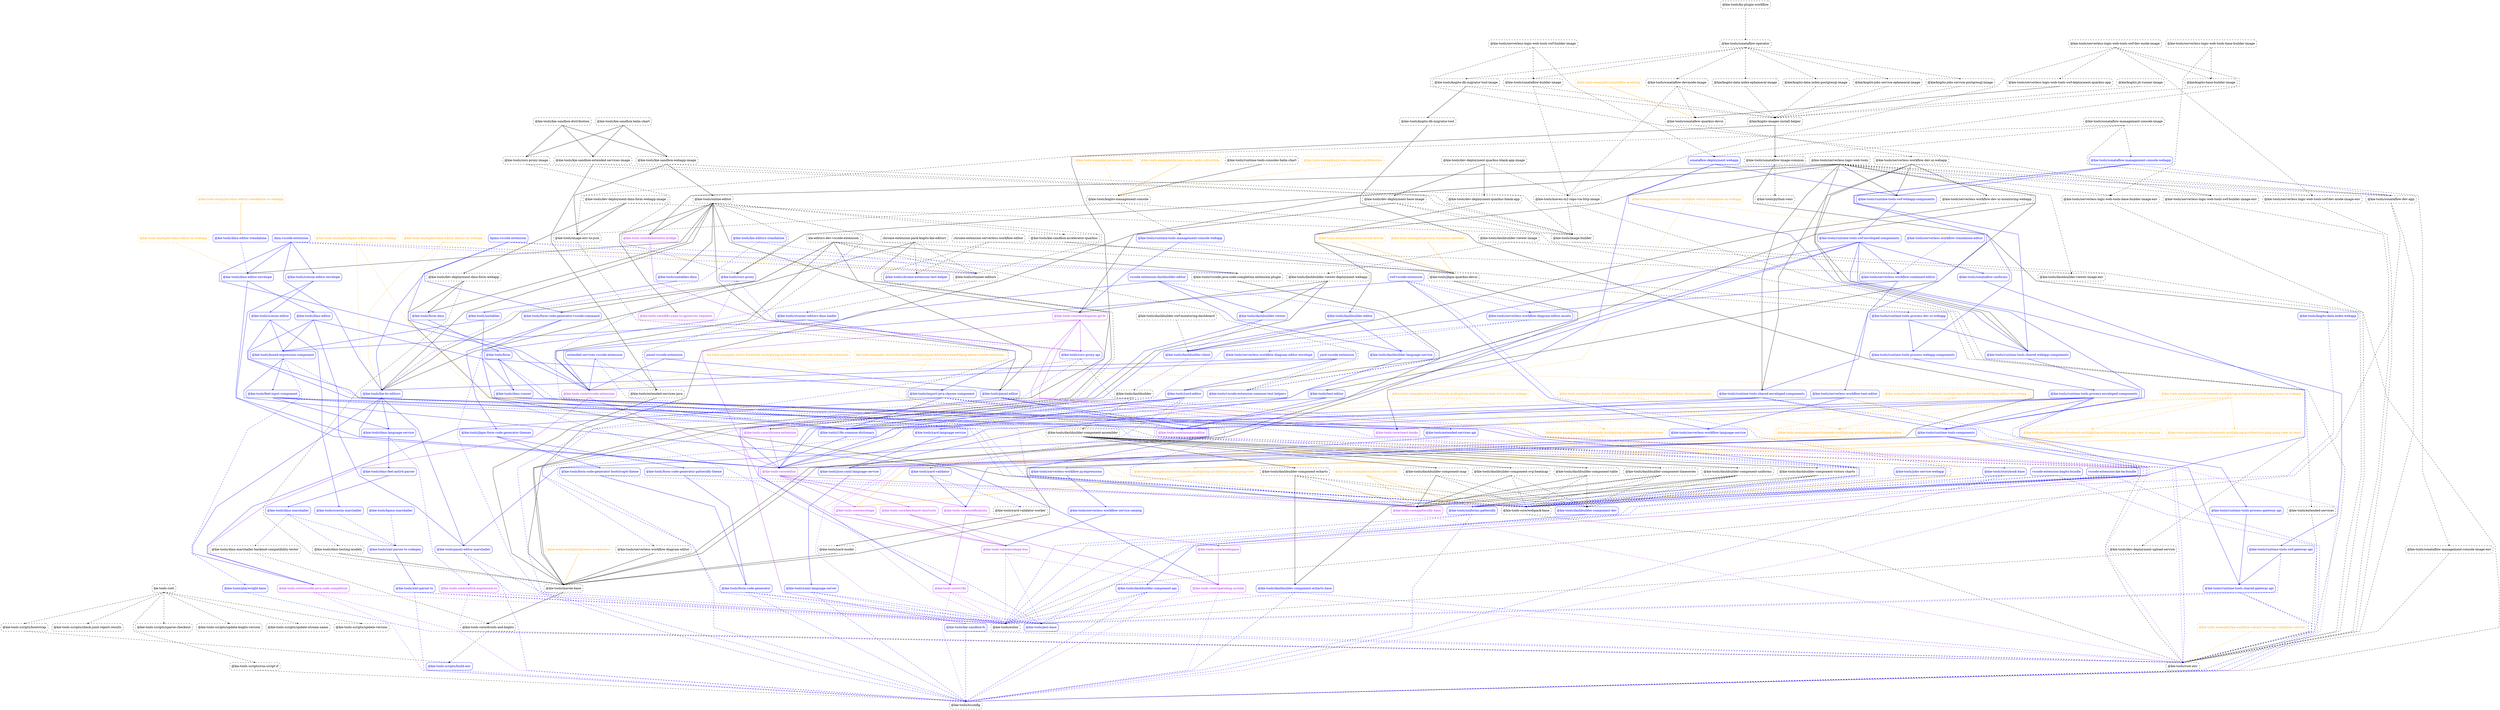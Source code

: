 digraph G {
  graph [ ranksep =2, splines = "polyline", rankdir =TB, ordering = "out" ];
  node [ shape =box ];
  edge [ headport = "n", tailport = "s", arrowhead =dot, arrowsize =0.5 ];
  "kie-tools-root" [ color = "black", fontcolor = "black", style = "dashed, rounded" ];
  "@kie-tools-scripts/bootstrap" [ color = "black", fontcolor = "black", style = "dashed, rounded" ];
  "@kie-tools-scripts/check-junit-report-results" [ color = "black", fontcolor = "black", style = "dashed, rounded" ];
  "@kie-tools-scripts/run-script-if" [ color = "black", fontcolor = "black", style = "dashed, rounded" ];
  "@kie-tools-scripts/sparse-checkout" [ color = "black", fontcolor = "black", style = "dashed, rounded" ];
  "@kie-tools-scripts/update-kogito-version" [ color = "black", fontcolor = "black", style = "dashed, rounded" ];
  "@kie-tools-scripts/update-stream-name" [ color = "black", fontcolor = "black", style = "dashed, rounded" ];
  "@kie-tools-scripts/update-version" [ color = "black", fontcolor = "black", style = "dashed, rounded" ];
  "@kie-tools-examples/bpmn-editor-classic-on-webapp" [ color = "orange", fontcolor = "orange", style = "dashed, rounded" ];
  "@kie-tools-core/react-hooks" [ color = "purple", fontcolor = "purple", style = "rounded" ];
  "@kie-tools/kie-bc-editors" [ color = "blue", fontcolor = "blue", style = "rounded" ];
  "@kie-tools/stunner-editors" [ color = "black", fontcolor = "black", style = "dashed, rounded" ];
  "@kie-tools-examples/dmn-editor-classic-on-webapp" [ color = "orange", fontcolor = "orange", style = "dashed, rounded" ];
  "@kie-tools-examples/dmn-editor-on-webapp" [ color = "orange", fontcolor = "orange", style = "dashed, rounded" ];
  "@kie-tools/dmn-editor-envelope" [ color = "blue", fontcolor = "blue", style = "rounded" ];
  "@kie-tools-examples/dmn-editor-standalone-on-webapp" [ color = "orange", fontcolor = "orange", style = "dashed, rounded" ];
  "@kie-tools/dmn-editor-standalone" [ color = "blue", fontcolor = "blue", style = "rounded" ];
  "@kie-tools-examples/kie-sandbox-commit-message-validation-service" [ color = "orange", fontcolor = "orange", style = "dashed, rounded" ];
  "@kie-tools/root-env" [ color = "black", fontcolor = "black", style = "dashed, rounded" ];
  "@kie-tools-examples/micro-frontends-multiplying-architecture-base64png-editor" [ color = "orange", fontcolor = "orange", style = "dashed, rounded" ];
  "@kie-tools-core/editor" [ color = "purple", fontcolor = "purple", style = "rounded" ];
  "@kie-tools-examples/micro-frontends-multiplying-architecture-base64png-editor-chrome-extension" [ color = "orange", fontcolor = "orange", style = "dashed, rounded" ];
  "@kie-tools-core/chrome-extension" [ color = "purple", fontcolor = "purple", style = "rounded" ];
  "@kie-tools-core/webpack-base" [ color = "black", fontcolor = "black", style = "dashed, rounded" ];
  "@kie-tools-examples/micro-frontends-multiplying-architecture-base64png-editor-on-webapp" [ color = "orange", fontcolor = "orange", style = "dashed, rounded" ];
  "kie-tools-examples-micro-frontends-multiplying-architecture-base64png-editor-vscode-extension" [ color = "orange", fontcolor = "orange", style = "dashed, rounded" ];
  "@kie-tools-core/vscode-extension" [ color = "purple", fontcolor = "purple", style = "rounded" ];
  "@kie-tools-examples/micro-frontends-multiplying-architecture-ping-pong-view" [ color = "orange", fontcolor = "orange", style = "dashed, rounded" ];
  "@kie-tools-core/envelope" [ color = "purple", fontcolor = "purple", style = "rounded" ];
  "@kie-tools-examples/micro-frontends-multiplying-architecture-ping-pong-view-in-angular" [ color = "orange", fontcolor = "orange", style = "dashed, rounded" ];
  "@kie-tools-examples/micro-frontends-multiplying-architecture-ping-pong-view-in-react" [ color = "orange", fontcolor = "orange", style = "dashed, rounded" ];
  "@kie-tools-examples/micro-frontends-multiplying-architecture-ping-pong-views-on-webapp" [ color = "orange", fontcolor = "orange", style = "dashed, rounded" ];
  "@kie-tools-examples/micro-frontends-multiplying-architecture-todo-list-view" [ color = "orange", fontcolor = "orange", style = "dashed, rounded" ];
  "@kie-tools-examples/micro-frontends-multiplying-architecture-todo-list-view-on-webapp" [ color = "orange", fontcolor = "orange", style = "dashed, rounded" ];
  "kie-tools-examples-micro-frontends-multiplying-architecture-todo-list-view-vscode-extension" [ color = "orange", fontcolor = "orange", style = "dashed, rounded" ];
  "@kie-tools-examples/process-accelerator" [ color = "orange", fontcolor = "orange", style = "dashed, rounded" ];
  "@kie-tools/maven-base" [ color = "black", fontcolor = "black", style = "dashed, rounded" ];
  "@kie-tools-examples/process-business-calendar" [ color = "orange", fontcolor = "orange", style = "dashed, rounded" ];
  "@kie-tools/jbpm-quarkus-devui" [ color = "black", fontcolor = "black", style = "dashed, rounded" ];
  "@kie-tools-examples/process-compact-architecture" [ color = "orange", fontcolor = "orange", style = "dashed, rounded" ];
  "@kie-tools/kogito-management-console" [ color = "black", fontcolor = "black", style = "dashed, rounded" ];
  "@kie-tools-examples/process-event-driven" [ color = "orange", fontcolor = "orange", style = "dashed, rounded" ];
  "@kie-tools-examples/process-security" [ color = "orange", fontcolor = "orange", style = "dashed, rounded" ];
  "@kie-tools-examples/process-user-tasks-subsystem" [ color = "orange", fontcolor = "orange", style = "dashed, rounded" ];
  "@kie-tools-examples/serverless-workflow-editor-standalone-on-webapp" [ color = "orange", fontcolor = "orange", style = "dashed, rounded" ];
  "@kie-tools/serverless-workflow-standalone-editor" [ color = "blue", fontcolor = "blue", style = "rounded" ];
  "@kie-tools-examples/sonataflow-greeting" [ color = "orange", fontcolor = "orange", style = "dashed, rounded" ];
  "@kie-tools/sonataflow-quarkus-devui" [ color = "black", fontcolor = "black", style = "dashed, rounded" ];
  "@kie-tools-examples/uniforms-patternfly" [ color = "orange", fontcolor = "orange", style = "dashed, rounded" ];
  "@kie-tools-core/patternfly-base" [ color = "purple", fontcolor = "purple", style = "rounded" ];
  "@kie-tools/uniforms-patternfly" [ color = "blue", fontcolor = "blue", style = "rounded" ];
  "@kie-tools/boxed-expression-component" [ color = "blue", fontcolor = "blue", style = "rounded" ];
  "@kie-tools-core/operating-system" [ color = "purple", fontcolor = "purple", style = "rounded" ];
  "@kie-tools/feel-input-component" [ color = "blue", fontcolor = "blue", style = "rounded" ];
  "@kie-tools/playwright-base" [ color = "blue", fontcolor = "blue", style = "rounded" ];
  "@kie-tools/storybook-base" [ color = "blue", fontcolor = "blue", style = "rounded" ];
  "@kie-tools/bpmn-marshaller" [ color = "blue", fontcolor = "blue", style = "rounded" ];
  "@kie-tools/xml-parser-ts-codegen" [ color = "blue", fontcolor = "blue", style = "rounded" ];
  "bpmn-vscode-extension" [ color = "blue", fontcolor = "blue", style = "rounded" ];
  "@kie-tools/form-code-generator-vscode-command" [ color = "blue", fontcolor = "blue", style = "rounded" ];
  "@kie-tools/vscode-java-code-completion-extension-plugin" [ color = "black", fontcolor = "black", style = "dashed, rounded" ];
  "chrome-extension-pack-kogito-kie-editors" [ color = "black", fontcolor = "black", style = "dashed, rounded" ];
  "@kie-tools/chrome-extension-test-helper" [ color = "blue", fontcolor = "blue", style = "rounded" ];
  "chrome-extension-serverless-workflow-editor" [ color = "black", fontcolor = "black", style = "dashed, rounded" ];
  "@kie-tools/serverless-workflow-combined-editor" [ color = "blue", fontcolor = "blue", style = "rounded" ];
  "@kie-tools/tsconfig" [ color = "black", fontcolor = "black", style = "dashed, rounded" ];
  "@kie-tools/cors-proxy" [ color = "blue", fontcolor = "blue", style = "rounded" ];
  "@kie-tools/cors-proxy-api" [ color = "blue", fontcolor = "blue", style = "rounded" ];
  "@kie-tools/jest-base" [ color = "blue", fontcolor = "blue", style = "rounded" ];
  "@kie-tools/eslint" [ color = "black", fontcolor = "black", style = "dashed, rounded" ];
  "@kie-tools/cors-proxy-image" [ color = "black", fontcolor = "black", style = "dashed, rounded" ];
  "@kie-tools/image-builder" [ color = "black", fontcolor = "black", style = "dashed, rounded" ];
  "@kie-tools/dashbuilder" [ color = "black", fontcolor = "black", style = "dashed, rounded" ];
  "@kie-tools/dashbuilder-component-assembler" [ color = "black", fontcolor = "black", style = "dashed, rounded" ];
  "@kie-tools/dashbuilder-client" [ color = "blue", fontcolor = "blue", style = "rounded" ];
  "@kie-tools/dashbuilder-component-api" [ color = "blue", fontcolor = "blue", style = "rounded" ];
  "@kie-tools/dashbuilder-component-echarts" [ color = "black", fontcolor = "black", style = "dashed, rounded" ];
  "@kie-tools/dashbuilder-component-map" [ color = "black", fontcolor = "black", style = "dashed, rounded" ];
  "@kie-tools/dashbuilder-component-svg-heatmap" [ color = "black", fontcolor = "black", style = "dashed, rounded" ];
  "@kie-tools/dashbuilder-component-table" [ color = "black", fontcolor = "black", style = "dashed, rounded" ];
  "@kie-tools/dashbuilder-component-timeseries" [ color = "black", fontcolor = "black", style = "dashed, rounded" ];
  "@kie-tools/dashbuilder-component-uniforms" [ color = "black", fontcolor = "black", style = "dashed, rounded" ];
  "@kie-tools/dashbuilder-component-victory-charts" [ color = "black", fontcolor = "black", style = "dashed, rounded" ];
  "@kie-tools/dashbuilder-component-dev" [ color = "blue", fontcolor = "blue", style = "rounded" ];
  "@kie-tools/dashbuilder-component-echarts-base" [ color = "blue", fontcolor = "blue", style = "rounded" ];
  "@kie-tools/dashbuilder-editor" [ color = "blue", fontcolor = "blue", style = "rounded" ];
  "@kie-tools/dashbuilder-language-service" [ color = "blue", fontcolor = "blue", style = "rounded" ];
  "@kie-tools/json-yaml-language-service" [ color = "blue", fontcolor = "blue", style = "rounded" ];
  "@kie-tools/dashbuilder-swf-monitoring-dashboard" [ color = "black", fontcolor = "black", style = "dashed, rounded" ];
  "@kie-tools/dashbuilder-viewer" [ color = "blue", fontcolor = "blue", style = "rounded" ];
  "@kie-tools/dashbuilder-viewer-deployment-webapp" [ color = "black", fontcolor = "black", style = "dashed, rounded" ];
  "@kie-tools-core/workspaces-git-fs" [ color = "purple", fontcolor = "purple", style = "rounded" ];
  "@kie-tools/i18n-common-dictionary" [ color = "blue", fontcolor = "blue", style = "rounded" ];
  "@kie-tools/dashbuilder-viewer-image" [ color = "black", fontcolor = "black", style = "dashed, rounded" ];
  "@kie-tools/dashbuilder-viewer-image-env" [ color = "black", fontcolor = "black", style = "dashed, rounded" ];
  "@kie-tools/dev-deployment-base-image" [ color = "black", fontcolor = "black", style = "dashed, rounded" ];
  "@kie-tools/dev-deployment-upload-service" [ color = "black", fontcolor = "black", style = "dashed, rounded" ];
  "@kie-tools/dev-deployment-dmn-form-webapp" [ color = "black", fontcolor = "black", style = "dashed, rounded" ];
  "@kie-tools/form-dmn" [ color = "blue", fontcolor = "blue", style = "rounded" ];
  "@kie-tools/dev-deployment-dmn-form-webapp-image" [ color = "black", fontcolor = "black", style = "dashed, rounded" ];
  "@kie-tools/image-env-to-json" [ color = "black", fontcolor = "black", style = "dashed, rounded" ];
  "@kie-tools/dev-deployment-quarkus-blank-app" [ color = "black", fontcolor = "black", style = "dashed, rounded" ];
  "@kie-tools/dev-deployment-quarkus-blank-app-image" [ color = "black", fontcolor = "black", style = "dashed, rounded" ];
  "@kie-tools/maven-m2-repo-via-http-image" [ color = "black", fontcolor = "black", style = "dashed, rounded" ];
  "@kie-tools/dmn-editor" [ color = "blue", fontcolor = "blue", style = "rounded" ];
  "@kie-tools/import-java-classes-component" [ color = "blue", fontcolor = "blue", style = "rounded" ];
  "@kie-tools/pmml-editor-marshaller" [ color = "blue", fontcolor = "blue", style = "rounded" ];
  "@kie-tools/dmn-feel-antlr4-parser" [ color = "blue", fontcolor = "blue", style = "rounded" ];
  "@kie-tools/dmn-marshaller" [ color = "blue", fontcolor = "blue", style = "rounded" ];
  "@kie-tools/dmn-language-service" [ color = "blue", fontcolor = "blue", style = "rounded" ];
  "@kie-tools-core/switch-expression-ts" [ color = "purple", fontcolor = "purple", style = "rounded" ];
  "@kie-tools/dmn-marshaller-backend-compatibility-tester" [ color = "black", fontcolor = "black", style = "dashed, rounded" ];
  "@kie-tools/dmn-testing-models" [ color = "black", fontcolor = "black", style = "dashed, rounded" ];
  "@kie-tools-core/drools-and-kogito" [ color = "black", fontcolor = "black", style = "dashed, rounded" ];
  "@kie-tools/dmn-runner" [ color = "blue", fontcolor = "blue", style = "rounded" ];
  "@kie-tools/extended-services-api" [ color = "blue", fontcolor = "blue", style = "rounded" ];
  "dmn-vscode-extension" [ color = "blue", fontcolor = "blue", style = "rounded" ];
  "@kie-tools/scesim-editor-envelope" [ color = "blue", fontcolor = "blue", style = "rounded" ];
  "@kie-tools-scripts/build-env" [ color = "blue", fontcolor = "blue", style = "rounded" ];
  "@kie-tools-core/keyboard-shortcuts" [ color = "purple", fontcolor = "purple", style = "rounded" ];
  "@kie-tools-core/notifications" [ color = "purple", fontcolor = "purple", style = "rounded" ];
  "@kie-tools-core/envelope-bus" [ color = "purple", fontcolor = "purple", style = "rounded" ];
  "@kie-tools/extended-services" [ color = "black", fontcolor = "black", style = "dashed, rounded" ];
  "@kie-tools/extended-services-java" [ color = "black", fontcolor = "black", style = "dashed, rounded" ];
  "extended-services-vscode-extension" [ color = "blue", fontcolor = "blue", style = "rounded" ];
  "@kie-tools-core/monaco-editor" [ color = "purple", fontcolor = "purple", style = "rounded" ];
  "@kie-tools/form" [ color = "blue", fontcolor = "blue", style = "rounded" ];
  "@kie-tools/form-code-generator" [ color = "blue", fontcolor = "blue", style = "rounded" ];
  "@kie-tools/form-code-generator-bootstrap4-theme" [ color = "blue", fontcolor = "blue", style = "rounded" ];
  "@kie-tools/form-code-generator-patternfly-theme" [ color = "blue", fontcolor = "blue", style = "rounded" ];
  "@kie-tools/jbpm-form-code-generator-themes" [ color = "blue", fontcolor = "blue", style = "rounded" ];
  "@kie-tools-core/i18n" [ color = "purple", fontcolor = "purple", style = "rounded" ];
  "@kie-tools-core/vscode-java-code-completion" [ color = "purple", fontcolor = "purple", style = "rounded" ];
  "@kie-tools/runtime-tools-process-dev-ui-webapp" [ color = "blue", fontcolor = "blue", style = "rounded" ];
  "@kie-tools/jobs-service-webapp" [ color = "blue", fontcolor = "blue", style = "rounded" ];
  "@kie-tools/yaml-language-server" [ color = "blue", fontcolor = "blue", style = "rounded" ];
  "@kie-tools-core/k8s-yaml-to-apiserver-requests" [ color = "purple", fontcolor = "purple", style = "rounded" ];
  "kie-editors-dev-vscode-extension" [ color = "black", fontcolor = "black", style = "dashed, rounded" ];
  "@kie-tools/pmml-editor" [ color = "blue", fontcolor = "blue", style = "rounded" ];
  "@kie-tools/vscode-extension-common-test-helpers" [ color = "blue", fontcolor = "blue", style = "rounded" ];
  "@kie-tools/kie-editors-standalone" [ color = "blue", fontcolor = "blue", style = "rounded" ];
  "@kie-tools/kie-sandbox-accelerator-quarkus" [ color = "black", fontcolor = "black", style = "dashed, rounded" ];
  "@kie-tools/kie-sandbox-distribution" [ color = "black", fontcolor = "black", style = "dashed, rounded" ];
  "@kie-tools/kie-sandbox-extended-services-image" [ color = "black", fontcolor = "black", style = "dashed, rounded" ];
  "@kie-tools/kie-sandbox-webapp-image" [ color = "black", fontcolor = "black", style = "dashed, rounded" ];
  "@kie-tools/kie-sandbox-fs" [ color = "blue", fontcolor = "blue", style = "rounded" ];
  "@kie-tools/kie-sandbox-helm-chart" [ color = "black", fontcolor = "black", style = "dashed, rounded" ];
  "@kie-tools/online-editor" [ color = "black", fontcolor = "black", style = "dashed, rounded" ];
  "@kie-tools/kn-plugin-workflow" [ color = "black", fontcolor = "black", style = "dashed, rounded" ];
  "@kie-tools/sonataflow-operator" [ color = "black", fontcolor = "black", style = "dashed, rounded" ];
  "@kie/kogito-base-builder-image" [ color = "black", fontcolor = "black", style = "dashed, rounded" ];
  "@kie/kogito-images-install-helper" [ color = "black", fontcolor = "black", style = "dashed, rounded" ];
  "@kie/kogito-data-index-ephemeral-image" [ color = "black", fontcolor = "black", style = "dashed, rounded" ];
  "@kie/kogito-data-index-postgresql-image" [ color = "black", fontcolor = "black", style = "dashed, rounded" ];
  "@kie-tools/kogito-data-index-webapp" [ color = "blue", fontcolor = "blue", style = "rounded" ];
  "@kie-tools/kogito-db-migrator-tool" [ color = "black", fontcolor = "black", style = "dashed, rounded" ];
  "@kie-tools/kogito-db-migrator-tool-image" [ color = "black", fontcolor = "black", style = "dashed, rounded" ];
  "@kie-tools/sonataflow-image-common" [ color = "black", fontcolor = "black", style = "dashed, rounded" ];
  "@kie/kogito-jit-runner-image" [ color = "black", fontcolor = "black", style = "dashed, rounded" ];
  "@kie/kogito-jobs-service-ephemeral-image" [ color = "black", fontcolor = "black", style = "dashed, rounded" ];
  "@kie/kogito-jobs-service-postgresql-image" [ color = "black", fontcolor = "black", style = "dashed, rounded" ];
  "@kie-tools/runtime-tools-management-console-webapp" [ color = "blue", fontcolor = "blue", style = "rounded" ];
  "@kie-tools-core/kubernetes-bridge" [ color = "purple", fontcolor = "purple", style = "rounded" ];
  "@kie-tools-core/workspace" [ color = "purple", fontcolor = "purple", style = "rounded" ];
  "@kie-tools/unitables-dmn" [ color = "blue", fontcolor = "blue", style = "rounded" ];
  "pmml-vscode-extension" [ color = "blue", fontcolor = "blue", style = "rounded" ];
  "@kie-tools/python-venv" [ color = "black", fontcolor = "black", style = "dashed, rounded" ];
  "@kie-tools/runtime-tools-components" [ color = "blue", fontcolor = "blue", style = "rounded" ];
  "@kie-tools/runtime-tools-shared-gateway-api" [ color = "blue", fontcolor = "blue", style = "rounded" ];
  "@kie-tools/runtime-tools-consoles-helm-chart" [ color = "black", fontcolor = "black", style = "dashed, rounded" ];
  "@kie-tools/runtime-tools-process-webapp-components" [ color = "blue", fontcolor = "blue", style = "rounded" ];
  "@kie-tools/runtime-tools-shared-webapp-components" [ color = "blue", fontcolor = "blue", style = "rounded" ];
  "@kie-tools/runtime-tools-process-enveloped-components" [ color = "blue", fontcolor = "blue", style = "rounded" ];
  "@kie-tools/runtime-tools-process-gateway-api" [ color = "blue", fontcolor = "blue", style = "rounded" ];
  "@kie-tools/runtime-tools-shared-enveloped-components" [ color = "blue", fontcolor = "blue", style = "rounded" ];
  "@kie-tools/runtime-tools-swf-enveloped-components" [ color = "blue", fontcolor = "blue", style = "rounded" ];
  "@kie-tools/runtime-tools-swf-gateway-api" [ color = "blue", fontcolor = "blue", style = "rounded" ];
  "@kie-tools/sonataflow-uniforms" [ color = "blue", fontcolor = "blue", style = "rounded" ];
  "@kie-tools/runtime-tools-swf-webapp-components" [ color = "blue", fontcolor = "blue", style = "rounded" ];
  "@kie-tools/scesim-editor" [ color = "blue", fontcolor = "blue", style = "rounded" ];
  "@kie-tools/scesim-marshaller" [ color = "blue", fontcolor = "blue", style = "rounded" ];
  "@kie-tools/serverless-logic-web-tools" [ color = "black", fontcolor = "black", style = "dashed, rounded" ];
  "@kie-tools/text-editor" [ color = "blue", fontcolor = "blue", style = "rounded" ];
  "@kie-tools/yard-editor" [ color = "blue", fontcolor = "blue", style = "rounded" ];
  "@kie-tools/serverless-logic-web-tools-base-builder-image-env" [ color = "black", fontcolor = "black", style = "dashed, rounded" ];
  "@kie-tools/serverless-logic-web-tools-swf-builder-image-env" [ color = "black", fontcolor = "black", style = "dashed, rounded" ];
  "@kie-tools/serverless-logic-web-tools-swf-dev-mode-image-env" [ color = "black", fontcolor = "black", style = "dashed, rounded" ];
  "@kie-tools/sonataflow-dev-app" [ color = "black", fontcolor = "black", style = "dashed, rounded" ];
  "@kie-tools/serverless-logic-web-tools-base-builder-image" [ color = "black", fontcolor = "black", style = "dashed, rounded" ];
  "@kie-tools/serverless-logic-web-tools-swf-builder-image" [ color = "black", fontcolor = "black", style = "dashed, rounded" ];
  "@kie-tools/sonataflow-builder-image" [ color = "black", fontcolor = "black", style = "dashed, rounded" ];
  "sonataflow-deployment-webapp" [ color = "blue", fontcolor = "blue", style = "rounded" ];
  "@kie-tools/serverless-logic-web-tools-swf-deployment-quarkus-app" [ color = "black", fontcolor = "black", style = "dashed, rounded" ];
  "@kie-tools/serverless-logic-web-tools-swf-dev-mode-image" [ color = "black", fontcolor = "black", style = "dashed, rounded" ];
  "@kie-tools/serverless-workflow-diagram-editor-assets" [ color = "blue", fontcolor = "blue", style = "rounded" ];
  "@kie-tools/serverless-workflow-text-editor" [ color = "blue", fontcolor = "blue", style = "rounded" ];
  "@kie-tools/serverless-workflow-dev-ui-monitoring-webapp" [ color = "black", fontcolor = "black", style = "dashed, rounded" ];
  "@kie-tools/serverless-workflow-dev-ui-webapp" [ color = "black", fontcolor = "black", style = "dashed, rounded" ];
  "@kie-tools/serverless-workflow-diagram-editor" [ color = "black", fontcolor = "black", style = "dashed, rounded" ];
  "@kie-tools/serverless-workflow-diagram-editor-envelope" [ color = "blue", fontcolor = "blue", style = "rounded" ];
  "@kie-tools/serverless-workflow-jq-expressions" [ color = "blue", fontcolor = "blue", style = "rounded" ];
  "@kie-tools/serverless-workflow-service-catalog" [ color = "blue", fontcolor = "blue", style = "rounded" ];
  "@kie-tools/serverless-workflow-language-service" [ color = "blue", fontcolor = "blue", style = "rounded" ];
  "swf-vscode-extension" [ color = "blue", fontcolor = "blue", style = "rounded" ];
  "@kie-tools/sonataflow-devmode-image" [ color = "black", fontcolor = "black", style = "dashed, rounded" ];
  "@kie-tools/sonataflow-management-console-image" [ color = "black", fontcolor = "black", style = "dashed, rounded" ];
  "@kie-tools/sonataflow-management-console-image-env" [ color = "black", fontcolor = "black", style = "dashed, rounded" ];
  "@kie-tools/sonataflow-management-console-webapp" [ color = "blue", fontcolor = "blue", style = "rounded" ];
  "@kie-tools/stunner-editors-dmn-loader" [ color = "blue", fontcolor = "blue", style = "rounded" ];
  "@kie-tools/unitables" [ color = "blue", fontcolor = "blue", style = "rounded" ];
  "vscode-extension-dashbuilder-editor" [ color = "blue", fontcolor = "blue", style = "rounded" ];
  "vscode-extension-kie-ba-bundle" [ color = "blue", fontcolor = "blue", style = "rounded" ];
  "vscode-extension-kogito-bundle" [ color = "blue", fontcolor = "blue", style = "rounded" ];
  "@kie-tools/xml-parser-ts" [ color = "blue", fontcolor = "blue", style = "rounded" ];
  "@kie-tools/yard-language-service" [ color = "blue", fontcolor = "blue", style = "rounded" ];
  "@kie-tools/yard-validator" [ color = "blue", fontcolor = "blue", style = "rounded" ];
  "@kie-tools/yard-model" [ color = "black", fontcolor = "black", style = "dashed, rounded" ];
  "@kie-tools/yard-validator-worker" [ color = "black", fontcolor = "black", style = "dashed, rounded" ];
  "yard-vscode-extension" [ color = "blue", fontcolor = "blue", style = "rounded" ];
  "kie-tools-root" -> "@kie-tools-scripts/bootstrap" [ style = "dashed", color = "black" ];
  "kie-tools-root" -> "@kie-tools-scripts/check-junit-report-results" [ style = "dashed", color = "black" ];
  "kie-tools-root" -> "@kie-tools-scripts/run-script-if" [ style = "dashed", color = "black" ];
  "kie-tools-root" -> "@kie-tools-scripts/sparse-checkout" [ style = "dashed", color = "black" ];
  "kie-tools-root" -> "@kie-tools-scripts/update-kogito-version" [ style = "dashed", color = "black" ];
  "kie-tools-root" -> "@kie-tools-scripts/update-stream-name" [ style = "dashed", color = "black" ];
  "kie-tools-root" -> "@kie-tools-scripts/update-version" [ style = "dashed", color = "black" ];
  "@kie-tools-examples/bpmn-editor-classic-on-webapp" -> "@kie-tools-core/react-hooks" [ style = "dashed", color = "orange" ];
  "@kie-tools-examples/bpmn-editor-classic-on-webapp" -> "@kie-tools/kie-bc-editors" [ style = "dashed", color = "orange" ];
  "@kie-tools-examples/bpmn-editor-classic-on-webapp" -> "@kie-tools/stunner-editors" [ style = "dashed", color = "orange" ];
  "@kie-tools-examples/dmn-editor-classic-on-webapp" -> "@kie-tools-core/react-hooks" [ style = "dashed", color = "orange" ];
  "@kie-tools-examples/dmn-editor-classic-on-webapp" -> "@kie-tools/kie-bc-editors" [ style = "dashed", color = "orange" ];
  "@kie-tools-examples/dmn-editor-classic-on-webapp" -> "@kie-tools/stunner-editors" [ style = "dashed", color = "orange" ];
  "@kie-tools-examples/dmn-editor-on-webapp" -> "@kie-tools/dmn-editor-envelope" [ style = "dashed", color = "orange" ];
  "@kie-tools-examples/dmn-editor-standalone-on-webapp" -> "@kie-tools/dmn-editor-standalone" [ style = "solid", color = "orange" ];
  "@kie-tools-examples/kie-sandbox-commit-message-validation-service" -> "@kie-tools/root-env" [ style = "dashed", color = "orange" ];
  "@kie-tools-examples/micro-frontends-multiplying-architecture-base64png-editor" -> "@kie-tools-core/editor" [ style = "solid", color = "orange" ];
  "@kie-tools-examples/micro-frontends-multiplying-architecture-base64png-editor-chrome-extension" -> "@kie-tools-core/chrome-extension" [ style = "dashed", color = "orange" ];
  "@kie-tools-examples/micro-frontends-multiplying-architecture-base64png-editor-chrome-extension" -> "@kie-tools-core/webpack-base" [ style = "dashed", color = "orange" ];
  "@kie-tools-examples/micro-frontends-multiplying-architecture-base64png-editor-chrome-extension" -> "@kie-tools-examples/micro-frontends-multiplying-architecture-base64png-editor" [ style = "dashed", color = "orange" ];
  "@kie-tools-examples/micro-frontends-multiplying-architecture-base64png-editor-on-webapp" -> "@kie-tools-core/react-hooks" [ style = "dashed", color = "orange" ];
  "@kie-tools-examples/micro-frontends-multiplying-architecture-base64png-editor-on-webapp" -> "@kie-tools-core/webpack-base" [ style = "dashed", color = "orange" ];
  "@kie-tools-examples/micro-frontends-multiplying-architecture-base64png-editor-on-webapp" -> "@kie-tools-examples/micro-frontends-multiplying-architecture-base64png-editor" [ style = "dashed", color = "orange" ];
  "kie-tools-examples-micro-frontends-multiplying-architecture-base64png-editor-vscode-extension" -> "@kie-tools-core/vscode-extension" [ style = "dashed", color = "orange" ];
  "kie-tools-examples-micro-frontends-multiplying-architecture-base64png-editor-vscode-extension" -> "@kie-tools-core/webpack-base" [ style = "dashed", color = "orange" ];
  "kie-tools-examples-micro-frontends-multiplying-architecture-base64png-editor-vscode-extension" -> "@kie-tools-examples/micro-frontends-multiplying-architecture-base64png-editor" [ style = "dashed", color = "orange" ];
  "@kie-tools-examples/micro-frontends-multiplying-architecture-ping-pong-view" -> "@kie-tools-core/envelope" [ style = "solid", color = "orange" ];
  "@kie-tools-examples/micro-frontends-multiplying-architecture-ping-pong-view-in-angular" -> "@kie-tools-examples/micro-frontends-multiplying-architecture-ping-pong-view" [ style = "solid", color = "orange" ];
  "@kie-tools-examples/micro-frontends-multiplying-architecture-ping-pong-view-in-react" -> "@kie-tools-examples/micro-frontends-multiplying-architecture-ping-pong-view" [ style = "solid", color = "orange" ];
  "@kie-tools-examples/micro-frontends-multiplying-architecture-ping-pong-views-on-webapp" -> "@kie-tools-core/editor" [ style = "dashed", color = "orange" ];
  "@kie-tools-examples/micro-frontends-multiplying-architecture-ping-pong-views-on-webapp" -> "@kie-tools-core/react-hooks" [ style = "dashed", color = "orange" ];
  "@kie-tools-examples/micro-frontends-multiplying-architecture-ping-pong-views-on-webapp" -> "@kie-tools-core/webpack-base" [ style = "dashed", color = "orange" ];
  "@kie-tools-examples/micro-frontends-multiplying-architecture-ping-pong-views-on-webapp" -> "@kie-tools-examples/micro-frontends-multiplying-architecture-ping-pong-view-in-angular" [ style = "dashed", color = "orange" ];
  "@kie-tools-examples/micro-frontends-multiplying-architecture-ping-pong-views-on-webapp" -> "@kie-tools-examples/micro-frontends-multiplying-architecture-ping-pong-view-in-react" [ style = "dashed", color = "orange" ];
  "@kie-tools-examples/micro-frontends-multiplying-architecture-todo-list-view" -> "@kie-tools-core/envelope" [ style = "solid", color = "orange" ];
  "@kie-tools-examples/micro-frontends-multiplying-architecture-todo-list-view-on-webapp" -> "@kie-tools-core/editor" [ style = "dashed", color = "orange" ];
  "@kie-tools-examples/micro-frontends-multiplying-architecture-todo-list-view-on-webapp" -> "@kie-tools-core/react-hooks" [ style = "dashed", color = "orange" ];
  "@kie-tools-examples/micro-frontends-multiplying-architecture-todo-list-view-on-webapp" -> "@kie-tools-core/webpack-base" [ style = "dashed", color = "orange" ];
  "@kie-tools-examples/micro-frontends-multiplying-architecture-todo-list-view-on-webapp" -> "@kie-tools-examples/micro-frontends-multiplying-architecture-todo-list-view" [ style = "dashed", color = "orange" ];
  "kie-tools-examples-micro-frontends-multiplying-architecture-todo-list-view-vscode-extension" -> "@kie-tools-core/vscode-extension" [ style = "dashed", color = "orange" ];
  "kie-tools-examples-micro-frontends-multiplying-architecture-todo-list-view-vscode-extension" -> "@kie-tools-core/webpack-base" [ style = "dashed", color = "orange" ];
  "kie-tools-examples-micro-frontends-multiplying-architecture-todo-list-view-vscode-extension" -> "@kie-tools-examples/micro-frontends-multiplying-architecture-todo-list-view" [ style = "dashed", color = "orange" ];
  "@kie-tools-examples/process-accelerator" -> "@kie-tools/maven-base" [ style = "solid", color = "orange" ];
  "@kie-tools-examples/process-business-calendar" -> "@kie-tools/jbpm-quarkus-devui" [ style = "solid", color = "orange" ];
  "@kie-tools-examples/process-compact-architecture" -> "@kie-tools/kogito-management-console" [ style = "dashed", color = "orange" ];
  "@kie-tools-examples/process-event-driven" -> "@kie-tools/jbpm-quarkus-devui" [ style = "solid", color = "orange" ];
  "@kie-tools-examples/process-security" -> "@kie-tools/kogito-management-console" [ style = "dashed", color = "orange" ];
  "@kie-tools-examples/process-user-tasks-subsystem" -> "@kie-tools/kogito-management-console" [ style = "solid", color = "orange" ];
  "@kie-tools-examples/serverless-workflow-editor-standalone-on-webapp" -> "@kie-tools-core/react-hooks" [ style = "dashed", color = "orange" ];
  "@kie-tools-examples/serverless-workflow-editor-standalone-on-webapp" -> "@kie-tools/serverless-workflow-standalone-editor" [ style = "dashed", color = "orange" ];
  "@kie-tools-examples/sonataflow-greeting" -> "@kie-tools/sonataflow-quarkus-devui" [ style = "solid", color = "orange" ];
  "@kie-tools-examples/uniforms-patternfly" -> "@kie-tools-core/patternfly-base" [ style = "solid", color = "orange" ];
  "@kie-tools-examples/uniforms-patternfly" -> "@kie-tools/uniforms-patternfly" [ style = "solid", color = "orange" ];
  "@kie-tools-examples/uniforms-patternfly" -> "@kie-tools-core/webpack-base" [ style = "dashed", color = "orange" ];
  "@kie-tools/boxed-expression-component" -> "@kie-tools-core/operating-system" [ style = "solid", color = "blue" ];
  "@kie-tools/boxed-expression-component" -> "@kie-tools/feel-input-component" [ style = "solid", color = "blue" ];
  "@kie-tools/boxed-expression-component" -> "@kie-tools/playwright-base" [ style = "dashed", color = "blue" ];
  "@kie-tools/boxed-expression-component" -> "@kie-tools/storybook-base" [ style = "dashed", color = "blue" ];
  "@kie-tools/bpmn-marshaller" -> "@kie-tools/xml-parser-ts-codegen" [ style = "dashed", color = "blue" ];
  "bpmn-vscode-extension" -> "@kie-tools-core/vscode-extension" [ style = "solid", color = "blue" ];
  "bpmn-vscode-extension" -> "@kie-tools/form-code-generator-vscode-command" [ style = "solid", color = "blue" ];
  "bpmn-vscode-extension" -> "@kie-tools/kie-bc-editors" [ style = "solid", color = "blue" ];
  "bpmn-vscode-extension" -> "@kie-tools/stunner-editors" [ style = "dashed", color = "blue" ];
  "bpmn-vscode-extension" -> "@kie-tools/vscode-java-code-completion-extension-plugin" [ style = "dashed", color = "blue" ];
  "@kie-tools-core/chrome-extension" -> "@kie-tools-core/editor" [ style = "solid", color = "purple" ];
  "chrome-extension-pack-kogito-kie-editors" -> "@kie-tools-core/chrome-extension" [ style = "solid", color = "black" ];
  "chrome-extension-pack-kogito-kie-editors" -> "@kie-tools/kie-bc-editors" [ style = "solid", color = "black" ];
  "chrome-extension-pack-kogito-kie-editors" -> "@kie-tools/chrome-extension-test-helper" [ style = "dashed", color = "black" ];
  "chrome-extension-pack-kogito-kie-editors" -> "@kie-tools/stunner-editors" [ style = "dashed", color = "black" ];
  "chrome-extension-serverless-workflow-editor" -> "@kie-tools-core/chrome-extension" [ style = "dashed", color = "black" ];
  "chrome-extension-serverless-workflow-editor" -> "@kie-tools/chrome-extension-test-helper" [ style = "dashed", color = "black" ];
  "chrome-extension-serverless-workflow-editor" -> "@kie-tools/serverless-workflow-combined-editor" [ style = "dashed", color = "black" ];
  "@kie-tools/chrome-extension-test-helper" -> "@kie-tools/tsconfig" [ style = "dashed", color = "blue" ];
  "@kie-tools/cors-proxy" -> "@kie-tools-core/webpack-base" [ style = "dashed", color = "blue" ];
  "@kie-tools/cors-proxy" -> "@kie-tools/cors-proxy-api" [ style = "dashed", color = "blue" ];
  "@kie-tools/cors-proxy" -> "@kie-tools/jest-base" [ style = "dashed", color = "blue" ];
  "@kie-tools/cors-proxy-api" -> "@kie-tools/eslint" [ style = "dashed", color = "blue" ];
  "@kie-tools/cors-proxy-api" -> "@kie-tools/root-env" [ style = "dashed", color = "blue" ];
  "@kie-tools/cors-proxy-api" -> "@kie-tools/tsconfig" [ style = "dashed", color = "blue" ];
  "@kie-tools/cors-proxy-image" -> "@kie-tools/cors-proxy" [ style = "dashed", color = "black" ];
  "@kie-tools/cors-proxy-image" -> "@kie-tools/image-builder" [ style = "dashed", color = "black" ];
  "@kie-tools/dashbuilder" -> "@kie-tools/maven-base" [ style = "solid", color = "black" ];
  "@kie-tools/dashbuilder" -> "@kie-tools/dashbuilder-component-assembler" [ style = "dashed", color = "black" ];
  "@kie-tools/dashbuilder-client" -> "@kie-tools/dashbuilder" [ style = "dashed", color = "blue" ];
  "@kie-tools/dashbuilder-component-api" -> "@kie-tools/eslint" [ style = "dashed", color = "blue" ];
  "@kie-tools/dashbuilder-component-api" -> "@kie-tools/jest-base" [ style = "dashed", color = "blue" ];
  "@kie-tools/dashbuilder-component-api" -> "@kie-tools/tsconfig" [ style = "dashed", color = "blue" ];
  "@kie-tools/dashbuilder-component-assembler" -> "@kie-tools/dashbuilder-component-echarts" [ style = "solid", color = "black" ];
  "@kie-tools/dashbuilder-component-assembler" -> "@kie-tools/dashbuilder-component-map" [ style = "solid", color = "black" ];
  "@kie-tools/dashbuilder-component-assembler" -> "@kie-tools/dashbuilder-component-svg-heatmap" [ style = "solid", color = "black" ];
  "@kie-tools/dashbuilder-component-assembler" -> "@kie-tools/dashbuilder-component-table" [ style = "solid", color = "black" ];
  "@kie-tools/dashbuilder-component-assembler" -> "@kie-tools/dashbuilder-component-timeseries" [ style = "solid", color = "black" ];
  "@kie-tools/dashbuilder-component-assembler" -> "@kie-tools/dashbuilder-component-uniforms" [ style = "solid", color = "black" ];
  "@kie-tools/dashbuilder-component-assembler" -> "@kie-tools/dashbuilder-component-victory-charts" [ style = "solid", color = "black" ];
  "@kie-tools/dashbuilder-component-dev" -> "@kie-tools/dashbuilder-component-api" [ style = "solid", color = "blue" ];
  "@kie-tools/dashbuilder-component-echarts" -> "@kie-tools/dashbuilder-component-echarts-base" [ style = "solid", color = "black" ];
  "@kie-tools/dashbuilder-component-echarts" -> "@kie-tools-core/patternfly-base" [ style = "dashed", color = "black" ];
  "@kie-tools/dashbuilder-component-echarts" -> "@kie-tools-core/webpack-base" [ style = "dashed", color = "black" ];
  "@kie-tools/dashbuilder-component-echarts" -> "@kie-tools/dashbuilder-component-dev" [ style = "dashed", color = "black" ];
  "@kie-tools/dashbuilder-component-echarts-base" -> "@kie-tools/eslint" [ style = "dashed", color = "blue" ];
  "@kie-tools/dashbuilder-component-echarts-base" -> "@kie-tools/root-env" [ style = "dashed", color = "blue" ];
  "@kie-tools/dashbuilder-component-echarts-base" -> "@kie-tools/tsconfig" [ style = "dashed", color = "blue" ];
  "@kie-tools/dashbuilder-component-map" -> "@kie-tools-core/patternfly-base" [ style = "solid", color = "black" ];
  "@kie-tools/dashbuilder-component-map" -> "@kie-tools-core/webpack-base" [ style = "dashed", color = "black" ];
  "@kie-tools/dashbuilder-component-map" -> "@kie-tools/dashbuilder-component-dev" [ style = "dashed", color = "black" ];
  "@kie-tools/dashbuilder-component-svg-heatmap" -> "@kie-tools-core/patternfly-base" [ style = "solid", color = "black" ];
  "@kie-tools/dashbuilder-component-svg-heatmap" -> "@kie-tools-core/webpack-base" [ style = "dashed", color = "black" ];
  "@kie-tools/dashbuilder-component-svg-heatmap" -> "@kie-tools/dashbuilder-component-dev" [ style = "dashed", color = "black" ];
  "@kie-tools/dashbuilder-component-table" -> "@kie-tools-core/patternfly-base" [ style = "solid", color = "black" ];
  "@kie-tools/dashbuilder-component-table" -> "@kie-tools-core/webpack-base" [ style = "dashed", color = "black" ];
  "@kie-tools/dashbuilder-component-table" -> "@kie-tools/dashbuilder-component-dev" [ style = "dashed", color = "black" ];
  "@kie-tools/dashbuilder-component-timeseries" -> "@kie-tools/dashbuilder-component-echarts-base" [ style = "solid", color = "black" ];
  "@kie-tools/dashbuilder-component-timeseries" -> "@kie-tools-core/patternfly-base" [ style = "dashed", color = "black" ];
  "@kie-tools/dashbuilder-component-timeseries" -> "@kie-tools-core/webpack-base" [ style = "dashed", color = "black" ];
  "@kie-tools/dashbuilder-component-timeseries" -> "@kie-tools/dashbuilder-component-dev" [ style = "dashed", color = "black" ];
  "@kie-tools/dashbuilder-component-uniforms" -> "@kie-tools-core/patternfly-base" [ style = "solid", color = "black" ];
  "@kie-tools/dashbuilder-component-uniforms" -> "@kie-tools/uniforms-patternfly" [ style = "solid", color = "black" ];
  "@kie-tools/dashbuilder-component-uniforms" -> "@kie-tools-core/webpack-base" [ style = "dashed", color = "black" ];
  "@kie-tools/dashbuilder-component-uniforms" -> "@kie-tools/dashbuilder-component-dev" [ style = "dashed", color = "black" ];
  "@kie-tools/dashbuilder-component-victory-charts" -> "@kie-tools-core/patternfly-base" [ style = "solid", color = "black" ];
  "@kie-tools/dashbuilder-component-victory-charts" -> "@kie-tools-core/webpack-base" [ style = "dashed", color = "black" ];
  "@kie-tools/dashbuilder-component-victory-charts" -> "@kie-tools/dashbuilder-component-dev" [ style = "dashed", color = "black" ];
  "@kie-tools/dashbuilder-editor" -> "@kie-tools-core/editor" [ style = "solid", color = "blue" ];
  "@kie-tools/dashbuilder-editor" -> "@kie-tools/dashbuilder-client" [ style = "solid", color = "blue" ];
  "@kie-tools/dashbuilder-editor" -> "@kie-tools/dashbuilder-language-service" [ style = "solid", color = "blue" ];
  "@kie-tools/dashbuilder-language-service" -> "@kie-tools/json-yaml-language-service" [ style = "solid", color = "blue" ];
  "@kie-tools/dashbuilder-swf-monitoring-dashboard" -> "@kie-tools/dashbuilder-client" [ style = "dashed", color = "black" ];
  "@kie-tools/dashbuilder-viewer" -> "@kie-tools-core/editor" [ style = "solid", color = "blue" ];
  "@kie-tools/dashbuilder-viewer" -> "@kie-tools/dashbuilder-client" [ style = "dashed", color = "blue" ];
  "@kie-tools/dashbuilder-viewer-deployment-webapp" -> "@kie-tools-core/workspaces-git-fs" [ style = "solid", color = "black" ];
  "@kie-tools/dashbuilder-viewer-deployment-webapp" -> "@kie-tools/dashbuilder-viewer" [ style = "solid", color = "black" ];
  "@kie-tools/dashbuilder-viewer-deployment-webapp" -> "@kie-tools/i18n-common-dictionary" [ style = "solid", color = "black" ];
  "@kie-tools/dashbuilder-viewer-image" -> "@kie-tools/dashbuilder-viewer-deployment-webapp" [ style = "dashed", color = "black" ];
  "@kie-tools/dashbuilder-viewer-image" -> "@kie-tools/dashbuilder-viewer-image-env" [ style = "dashed", color = "black" ];
  "@kie-tools/dashbuilder-viewer-image-env" -> "@kie-tools/root-env" [ style = "dashed", color = "black" ];
  "@kie-tools/dev-deployment-base-image" -> "@kie-tools/maven-base" [ style = "solid", color = "black" ];
  "@kie-tools/dev-deployment-base-image" -> "@kie-tools/dev-deployment-upload-service" [ style = "dashed", color = "black" ];
  "@kie-tools/dev-deployment-base-image" -> "@kie-tools/image-builder" [ style = "dashed", color = "black" ];
  "@kie-tools/dev-deployment-dmn-form-webapp" -> "@kie-tools-core/patternfly-base" [ style = "solid", color = "black" ];
  "@kie-tools/dev-deployment-dmn-form-webapp" -> "@kie-tools/form-dmn" [ style = "solid", color = "black" ];
  "@kie-tools/dev-deployment-dmn-form-webapp" -> "@kie-tools/maven-base" [ style = "dashed", color = "black" ];
  "@kie-tools/dev-deployment-dmn-form-webapp-image" -> "@kie-tools/dev-deployment-dmn-form-webapp" [ style = "solid", color = "black" ];
  "@kie-tools/dev-deployment-dmn-form-webapp-image" -> "@kie-tools/image-env-to-json" [ style = "solid", color = "black" ];
  "@kie-tools/dev-deployment-dmn-form-webapp-image" -> "@kie-tools/image-builder" [ style = "dashed", color = "black" ];
  "@kie-tools/dev-deployment-quarkus-blank-app" -> "@kie-tools/jbpm-quarkus-devui" [ style = "solid", color = "black" ];
  "@kie-tools/dev-deployment-quarkus-blank-app-image" -> "@kie-tools/dev-deployment-base-image" [ style = "solid", color = "black" ];
  "@kie-tools/dev-deployment-quarkus-blank-app-image" -> "@kie-tools/dev-deployment-quarkus-blank-app" [ style = "solid", color = "black" ];
  "@kie-tools/dev-deployment-quarkus-blank-app-image" -> "@kie-tools/maven-m2-repo-via-http-image" [ style = "dashed", color = "black" ];
  "@kie-tools/dev-deployment-upload-service" -> "@kie-tools/jest-base" [ style = "dashed", color = "black" ];
  "@kie-tools/dmn-editor" -> "@kie-tools-core/react-hooks" [ style = "solid", color = "blue" ];
  "@kie-tools/dmn-editor" -> "@kie-tools/boxed-expression-component" [ style = "solid", color = "blue" ];
  "@kie-tools/dmn-editor" -> "@kie-tools/import-java-classes-component" [ style = "solid", color = "blue" ];
  "@kie-tools/dmn-editor" -> "@kie-tools/pmml-editor-marshaller" [ style = "solid", color = "blue" ];
  "@kie-tools/dmn-editor-envelope" -> "@kie-tools-core/editor" [ style = "solid", color = "blue" ];
  "@kie-tools/dmn-editor-envelope" -> "@kie-tools/dmn-editor" [ style = "solid", color = "blue" ];
  "@kie-tools/dmn-editor-standalone" -> "@kie-tools/dmn-editor-envelope" [ style = "dashed", color = "blue" ];
  "@kie-tools/dmn-feel-antlr4-parser" -> "@kie-tools/dmn-marshaller" [ style = "solid", color = "blue" ];
  "@kie-tools/dmn-language-service" -> "@kie-tools/dmn-feel-antlr4-parser" [ style = "solid", color = "blue" ];
  "@kie-tools/dmn-language-service" -> "@kie-tools-core/switch-expression-ts" [ style = "dashed", color = "blue" ];
  "@kie-tools/dmn-marshaller" -> "@kie-tools/dmn-marshaller-backend-compatibility-tester" [ style = "dashed", color = "blue" ];
  "@kie-tools/dmn-marshaller" -> "@kie-tools/dmn-testing-models" [ style = "dashed", color = "blue" ];
  "@kie-tools/dmn-marshaller" -> "@kie-tools/xml-parser-ts-codegen" [ style = "dashed", color = "blue" ];
  "@kie-tools/dmn-marshaller-backend-compatibility-tester" -> "@kie-tools-core/drools-and-kogito" [ style = "dashed", color = "black" ];
  "@kie-tools/dmn-runner" -> "@kie-tools-core/react-hooks" [ style = "solid", color = "blue" ];
  "@kie-tools/dmn-runner" -> "@kie-tools/extended-services-api" [ style = "solid", color = "blue" ];
  "@kie-tools/dmn-runner" -> "@kie-tools/uniforms-patternfly" [ style = "solid", color = "blue" ];
  "@kie-tools/dmn-testing-models" -> "@kie-tools/maven-base" [ style = "solid", color = "black" ];
  "dmn-vscode-extension" -> "@kie-tools-core/vscode-extension" [ style = "solid", color = "blue" ];
  "dmn-vscode-extension" -> "@kie-tools/dmn-editor-envelope" [ style = "solid", color = "blue" ];
  "dmn-vscode-extension" -> "@kie-tools/kie-bc-editors" [ style = "solid", color = "blue" ];
  "dmn-vscode-extension" -> "@kie-tools/scesim-editor-envelope" [ style = "solid", color = "blue" ];
  "dmn-vscode-extension" -> "@kie-tools/stunner-editors" [ style = "dashed", color = "blue" ];
  "dmn-vscode-extension" -> "@kie-tools/vscode-java-code-completion-extension-plugin" [ style = "dashed", color = "blue" ];
  "@kie-tools-core/drools-and-kogito" -> "@kie-tools-scripts/build-env" [ style = "dashed", color = "black" ];
  "@kie-tools-core/drools-and-kogito" -> "@kie-tools/root-env" [ style = "dashed", color = "black" ];
  "@kie-tools-core/editor" -> "@kie-tools-core/envelope" [ style = "solid", color = "purple" ];
  "@kie-tools-core/editor" -> "@kie-tools-core/keyboard-shortcuts" [ style = "solid", color = "purple" ];
  "@kie-tools-core/editor" -> "@kie-tools-core/notifications" [ style = "solid", color = "purple" ];
  "@kie-tools-core/editor" -> "@kie-tools-core/patternfly-base" [ style = "solid", color = "purple" ];
  "@kie-tools-core/envelope" -> "@kie-tools-core/envelope-bus" [ style = "solid", color = "purple" ];
  "@kie-tools-core/envelope-bus" -> "@kie-tools/eslint" [ style = "dashed", color = "purple" ];
  "@kie-tools-core/envelope-bus" -> "@kie-tools/jest-base" [ style = "dashed", color = "purple" ];
  "@kie-tools-core/envelope-bus" -> "@kie-tools/tsconfig" [ style = "dashed", color = "purple" ];
  "@kie-tools/extended-services" -> "@kie-tools/root-env" [ style = "dashed", color = "black" ];
  "@kie-tools/extended-services-api" -> "@kie-tools-core/notifications" [ style = "solid", color = "blue" ];
  "@kie-tools/extended-services-java" -> "@kie-tools/maven-base" [ style = "solid", color = "black" ];
  "extended-services-vscode-extension" -> "@kie-tools-core/vscode-extension" [ style = "solid", color = "blue" ];
  "extended-services-vscode-extension" -> "@kie-tools-core/webpack-base" [ style = "dashed", color = "blue" ];
  "extended-services-vscode-extension" -> "@kie-tools/extended-services-java" [ style = "dashed", color = "blue" ];
  "@kie-tools/feel-input-component" -> "@kie-tools-core/monaco-editor" [ style = "solid", color = "blue" ];
  "@kie-tools/feel-input-component" -> "@kie-tools-core/patternfly-base" [ style = "solid", color = "blue" ];
  "@kie-tools/feel-input-component" -> "@kie-tools/dmn-language-service" [ style = "solid", color = "blue" ];
  "@kie-tools/feel-input-component" -> "@kie-tools/i18n-common-dictionary" [ style = "solid", color = "blue" ];
  "@kie-tools/feel-input-component" -> "@kie-tools-core/webpack-base" [ style = "dashed", color = "blue" ];
  "@kie-tools/form" -> "@kie-tools/dmn-runner" [ style = "solid", color = "blue" ];
  "@kie-tools/form" -> "@kie-tools/i18n-common-dictionary" [ style = "solid", color = "blue" ];
  "@kie-tools/form" -> "@kie-tools-core/webpack-base" [ style = "dashed", color = "blue" ];
  "@kie-tools/form-code-generator" -> "@kie-tools/eslint" [ style = "dashed", color = "blue" ];
  "@kie-tools/form-code-generator" -> "@kie-tools/jest-base" [ style = "dashed", color = "blue" ];
  "@kie-tools/form-code-generator" -> "@kie-tools/tsconfig" [ style = "dashed", color = "blue" ];
  "@kie-tools/form-code-generator-bootstrap4-theme" -> "@kie-tools/form-code-generator" [ style = "solid", color = "blue" ];
  "@kie-tools/form-code-generator-bootstrap4-theme" -> "@kie-tools-core/webpack-base" [ style = "dashed", color = "blue" ];
  "@kie-tools/form-code-generator-patternfly-theme" -> "@kie-tools/form-code-generator" [ style = "solid", color = "blue" ];
  "@kie-tools/form-code-generator-patternfly-theme" -> "@kie-tools-core/webpack-base" [ style = "dashed", color = "blue" ];
  "@kie-tools/form-code-generator-vscode-command" -> "@kie-tools/i18n-common-dictionary" [ style = "solid", color = "blue" ];
  "@kie-tools/form-code-generator-vscode-command" -> "@kie-tools/jbpm-form-code-generator-themes" [ style = "solid", color = "blue" ];
  "@kie-tools/form-dmn" -> "@kie-tools/form" [ style = "solid", color = "blue" ];
  "@kie-tools-core/i18n" -> "@kie-tools/eslint" [ style = "dashed", color = "purple" ];
  "@kie-tools-core/i18n" -> "@kie-tools/jest-base" [ style = "dashed", color = "purple" ];
  "@kie-tools-core/i18n" -> "@kie-tools/tsconfig" [ style = "dashed", color = "purple" ];
  "@kie-tools/i18n-common-dictionary" -> "@kie-tools-core/i18n" [ style = "solid", color = "blue" ];
  "@kie-tools/image-builder" -> "@kie-tools/tsconfig" [ style = "dashed", color = "black" ];
  "@kie-tools/image-env-to-json" -> "@kie-tools/root-env" [ style = "dashed", color = "black" ];
  "@kie-tools/import-java-classes-component" -> "@kie-tools-core/vscode-java-code-completion" [ style = "solid", color = "blue" ];
  "@kie-tools/import-java-classes-component" -> "@kie-tools/i18n-common-dictionary" [ style = "solid", color = "blue" ];
  "@kie-tools/import-java-classes-component" -> "@kie-tools-core/monaco-editor" [ style = "dashed", color = "blue" ];
  "@kie-tools/import-java-classes-component" -> "@kie-tools-core/patternfly-base" [ style = "dashed", color = "blue" ];
  "@kie-tools/import-java-classes-component" -> "@kie-tools-core/webpack-base" [ style = "dashed", color = "blue" ];
  "@kie-tools/jbpm-form-code-generator-themes" -> "@kie-tools/form-code-generator-bootstrap4-theme" [ style = "solid", color = "blue" ];
  "@kie-tools/jbpm-form-code-generator-themes" -> "@kie-tools/form-code-generator-patternfly-theme" [ style = "solid", color = "blue" ];
  "@kie-tools/jbpm-quarkus-devui" -> "@kie-tools/maven-base" [ style = "solid", color = "black" ];
  "@kie-tools/jbpm-quarkus-devui" -> "@kie-tools/runtime-tools-process-dev-ui-webapp" [ style = "dashed", color = "black" ];
  "@kie-tools/jest-base" -> "@kie-tools/root-env" [ style = "dashed", color = "blue" ];
  "@kie-tools/jobs-service-webapp" -> "@kie-tools-core/webpack-base" [ style = "dashed", color = "blue" ];
  "@kie-tools/json-yaml-language-service" -> "@kie-tools/yaml-language-server" [ style = "solid", color = "blue" ];
  "@kie-tools-core/k8s-yaml-to-apiserver-requests" -> "@kie-tools/cors-proxy-api" [ style = "dashed", color = "purple" ];
  "@kie-tools-core/keyboard-shortcuts" -> "@kie-tools-core/envelope-bus" [ style = "solid", color = "purple" ];
  "@kie-tools-core/keyboard-shortcuts" -> "@kie-tools-core/operating-system" [ style = "solid", color = "purple" ];
  "@kie-tools/kie-bc-editors" -> "@kie-tools-core/editor" [ style = "solid", color = "blue" ];
  "@kie-tools/kie-bc-editors" -> "@kie-tools-core/vscode-java-code-completion" [ style = "solid", color = "blue" ];
  "@kie-tools/kie-bc-editors" -> "@kie-tools/dmn-language-service" [ style = "solid", color = "blue" ];
  "@kie-tools/kie-bc-editors" -> "@kie-tools/pmml-editor-marshaller" [ style = "solid", color = "blue" ];
  "kie-editors-dev-vscode-extension" -> "@kie-tools-core/vscode-extension" [ style = "solid", color = "black" ];
  "kie-editors-dev-vscode-extension" -> "@kie-tools/form-code-generator-vscode-command" [ style = "solid", color = "black" ];
  "kie-editors-dev-vscode-extension" -> "@kie-tools/kie-bc-editors" [ style = "solid", color = "black" ];
  "kie-editors-dev-vscode-extension" -> "@kie-tools/pmml-editor" [ style = "solid", color = "black" ];
  "kie-editors-dev-vscode-extension" -> "@kie-tools/vscode-java-code-completion-extension-plugin" [ style = "solid", color = "black" ];
  "kie-editors-dev-vscode-extension" -> "@kie-tools/stunner-editors" [ style = "dashed", color = "black" ];
  "kie-editors-dev-vscode-extension" -> "@kie-tools/vscode-extension-common-test-helpers" [ style = "dashed", color = "black" ];
  "@kie-tools/kie-editors-standalone" -> "@kie-tools/kie-bc-editors" [ style = "dashed", color = "blue" ];
  "@kie-tools/kie-editors-standalone" -> "@kie-tools/stunner-editors" [ style = "dashed", color = "blue" ];
  "@kie-tools/kie-sandbox-accelerator-quarkus" -> "@kie-tools/jbpm-quarkus-devui" [ style = "solid", color = "black" ];
  "@kie-tools/kie-sandbox-distribution" -> "@kie-tools/cors-proxy-image" [ style = "solid", color = "black" ];
  "@kie-tools/kie-sandbox-distribution" -> "@kie-tools/kie-sandbox-extended-services-image" [ style = "solid", color = "black" ];
  "@kie-tools/kie-sandbox-distribution" -> "@kie-tools/kie-sandbox-webapp-image" [ style = "solid", color = "black" ];
  "@kie-tools/kie-sandbox-extended-services-image" -> "@kie-tools/extended-services-java" [ style = "solid", color = "black" ];
  "@kie-tools/kie-sandbox-extended-services-image" -> "@kie-tools/image-builder" [ style = "dashed", color = "black" ];
  "@kie-tools/kie-sandbox-fs" -> "@kie-tools/root-env" [ style = "dashed", color = "blue" ];
  "@kie-tools/kie-sandbox-fs" -> "@kie-tools/tsconfig" [ style = "dashed", color = "blue" ];
  "@kie-tools/kie-sandbox-helm-chart" -> "@kie-tools/cors-proxy-image" [ style = "solid", color = "black" ];
  "@kie-tools/kie-sandbox-helm-chart" -> "@kie-tools/kie-sandbox-extended-services-image" [ style = "solid", color = "black" ];
  "@kie-tools/kie-sandbox-helm-chart" -> "@kie-tools/kie-sandbox-webapp-image" [ style = "solid", color = "black" ];
  "@kie-tools/kie-sandbox-webapp-image" -> "@kie-tools/image-env-to-json" [ style = "solid", color = "black" ];
  "@kie-tools/kie-sandbox-webapp-image" -> "@kie-tools/online-editor" [ style = "solid", color = "black" ];
  "@kie-tools/kie-sandbox-webapp-image" -> "@kie-tools/image-builder" [ style = "dashed", color = "black" ];
  "@kie-tools/kn-plugin-workflow" -> "@kie-tools/sonataflow-operator" [ style = "dashed", color = "black" ];
  "@kie/kogito-base-builder-image" -> "@kie/kogito-images-install-helper" [ style = "dashed", color = "black" ];
  "@kie/kogito-data-index-ephemeral-image" -> "@kie/kogito-images-install-helper" [ style = "dashed", color = "black" ];
  "@kie/kogito-data-index-postgresql-image" -> "@kie/kogito-images-install-helper" [ style = "dashed", color = "black" ];
  "@kie-tools/kogito-data-index-webapp" -> "@kie-tools-core/webpack-base" [ style = "dashed", color = "blue" ];
  "@kie-tools/kogito-db-migrator-tool" -> "@kie-tools/maven-base" [ style = "solid", color = "black" ];
  "@kie-tools/kogito-db-migrator-tool-image" -> "@kie-tools/kogito-db-migrator-tool" [ style = "solid", color = "black" ];
  "@kie-tools/kogito-db-migrator-tool-image" -> "@kie/kogito-images-install-helper" [ style = "dashed", color = "black" ];
  "@kie/kogito-images-install-helper" -> "@kie-tools/maven-base" [ style = "solid", color = "black" ];
  "@kie/kogito-images-install-helper" -> "@kie-tools/sonataflow-image-common" [ style = "solid", color = "black" ];
  "@kie/kogito-jit-runner-image" -> "@kie/kogito-images-install-helper" [ style = "dashed", color = "black" ];
  "@kie/kogito-jobs-service-ephemeral-image" -> "@kie/kogito-images-install-helper" [ style = "dashed", color = "black" ];
  "@kie/kogito-jobs-service-postgresql-image" -> "@kie/kogito-images-install-helper" [ style = "dashed", color = "black" ];
  "@kie-tools/kogito-management-console" -> "@kie-tools/image-builder" [ style = "dashed", color = "black" ];
  "@kie-tools/kogito-management-console" -> "@kie-tools/image-env-to-json" [ style = "dashed", color = "black" ];
  "@kie-tools/kogito-management-console" -> "@kie-tools/runtime-tools-management-console-webapp" [ style = "dashed", color = "black" ];
  "@kie-tools-core/kubernetes-bridge" -> "@kie-tools/cors-proxy-api" [ style = "solid", color = "purple" ];
  "@kie-tools/maven-base" -> "@kie-tools-core/drools-and-kogito" [ style = "solid", color = "black" ];
  "@kie-tools/maven-m2-repo-via-http-image" -> "@kie-tools/image-builder" [ style = "dashed", color = "black" ];
  "@kie-tools/maven-m2-repo-via-http-image" -> "@kie-tools/root-env" [ style = "dashed", color = "black" ];
  "@kie-tools-core/monaco-editor" -> "@kie-tools/eslint" [ style = "dashed", color = "purple" ];
  "@kie-tools-core/monaco-editor" -> "@kie-tools/root-env" [ style = "dashed", color = "purple" ];
  "@kie-tools-core/monaco-editor" -> "@kie-tools/tsconfig" [ style = "dashed", color = "purple" ];
  "@kie-tools-core/notifications" -> "@kie-tools-core/i18n" [ style = "solid", color = "purple" ];
  "@kie-tools-core/notifications" -> "@kie-tools-core/workspace" [ style = "solid", color = "purple" ];
  "@kie-tools/online-editor" -> "@kie-tools-core/k8s-yaml-to-apiserver-requests" [ style = "solid", color = "black" ];
  "@kie-tools/online-editor" -> "@kie-tools-core/kubernetes-bridge" [ style = "solid", color = "black" ];
  "@kie-tools/online-editor" -> "@kie-tools-core/workspaces-git-fs" [ style = "solid", color = "black" ];
  "@kie-tools/online-editor" -> "@kie-tools/dmn-editor-envelope" [ style = "solid", color = "black" ];
  "@kie-tools/online-editor" -> "@kie-tools/form-dmn" [ style = "solid", color = "black" ];
  "@kie-tools/online-editor" -> "@kie-tools/kie-bc-editors" [ style = "solid", color = "black" ];
  "@kie-tools/online-editor" -> "@kie-tools/pmml-editor" [ style = "solid", color = "black" ];
  "@kie-tools/online-editor" -> "@kie-tools/unitables-dmn" [ style = "solid", color = "black" ];
  "@kie-tools/online-editor" -> "@kie-tools/cors-proxy" [ style = "dashed", color = "black" ];
  "@kie-tools/online-editor" -> "@kie-tools/extended-services" [ style = "dashed", color = "black" ];
  "@kie-tools/online-editor" -> "@kie-tools/extended-services-java" [ style = "dashed", color = "black" ];
  "@kie-tools/online-editor" -> "@kie-tools/kie-sandbox-accelerator-quarkus" [ style = "dashed", color = "black" ];
  "@kie-tools/online-editor" -> "@kie-tools/stunner-editors" [ style = "dashed", color = "black" ];
  "@kie-tools-core/operating-system" -> "@kie-tools/eslint" [ style = "dashed", color = "purple" ];
  "@kie-tools-core/operating-system" -> "@kie-tools/root-env" [ style = "dashed", color = "purple" ];
  "@kie-tools-core/operating-system" -> "@kie-tools/tsconfig" [ style = "dashed", color = "purple" ];
  "@kie-tools-core/patternfly-base" -> "@kie-tools/root-env" [ style = "dashed", color = "purple" ];
  "@kie-tools/playwright-base" -> "@kie-tools/root-env" [ style = "dashed", color = "blue" ];
  "@kie-tools/pmml-editor" -> "@kie-tools-core/editor" [ style = "solid", color = "blue" ];
  "@kie-tools/pmml-editor" -> "@kie-tools-core/monaco-editor" [ style = "solid", color = "blue" ];
  "@kie-tools/pmml-editor" -> "@kie-tools/pmml-editor-marshaller" [ style = "solid", color = "blue" ];
  "@kie-tools/pmml-editor" -> "@kie-tools-core/webpack-base" [ style = "dashed", color = "blue" ];
  "@kie-tools/pmml-editor-marshaller" -> "@kie-tools/eslint" [ style = "dashed", color = "blue" ];
  "@kie-tools/pmml-editor-marshaller" -> "@kie-tools/jest-base" [ style = "dashed", color = "blue" ];
  "@kie-tools/pmml-editor-marshaller" -> "@kie-tools/tsconfig" [ style = "dashed", color = "blue" ];
  "pmml-vscode-extension" -> "@kie-tools-core/vscode-extension" [ style = "solid", color = "blue" ];
  "pmml-vscode-extension" -> "@kie-tools/pmml-editor" [ style = "solid", color = "blue" ];
  "@kie-tools-core/react-hooks" -> "@kie-tools/eslint" [ style = "dashed", color = "purple" ];
  "@kie-tools-core/react-hooks" -> "@kie-tools/root-env" [ style = "dashed", color = "purple" ];
  "@kie-tools-core/react-hooks" -> "@kie-tools/tsconfig" [ style = "dashed", color = "purple" ];
  "@kie-tools/runtime-tools-components" -> "@kie-tools-core/editor" [ style = "solid", color = "blue" ];
  "@kie-tools/runtime-tools-components" -> "@kie-tools/json-yaml-language-service" [ style = "solid", color = "blue" ];
  "@kie-tools/runtime-tools-components" -> "@kie-tools/runtime-tools-shared-gateway-api" [ style = "solid", color = "blue" ];
  "@kie-tools/runtime-tools-components" -> "@kie-tools/uniforms-patternfly" [ style = "solid", color = "blue" ];
  "@kie-tools/runtime-tools-consoles-helm-chart" -> "@kie-tools/kogito-management-console" [ style = "solid", color = "black" ];
  "@kie-tools/runtime-tools-management-console-webapp" -> "@kie-tools-core/workspaces-git-fs" [ style = "solid", color = "blue" ];
  "@kie-tools/runtime-tools-management-console-webapp" -> "@kie-tools/jbpm-quarkus-devui" [ style = "dashed", color = "blue" ];
  "@kie-tools/runtime-tools-process-dev-ui-webapp" -> "@kie-tools/runtime-tools-process-webapp-components" [ style = "solid", color = "blue" ];
  "@kie-tools/runtime-tools-process-dev-ui-webapp" -> "@kie-tools/runtime-tools-shared-webapp-components" [ style = "solid", color = "blue" ];
  "@kie-tools/runtime-tools-process-enveloped-components" -> "@kie-tools-core/monaco-editor" [ style = "solid", color = "blue" ];
  "@kie-tools/runtime-tools-process-enveloped-components" -> "@kie-tools-core/react-hooks" [ style = "solid", color = "blue" ];
  "@kie-tools/runtime-tools-process-enveloped-components" -> "@kie-tools/i18n-common-dictionary" [ style = "solid", color = "blue" ];
  "@kie-tools/runtime-tools-process-enveloped-components" -> "@kie-tools/runtime-tools-components" [ style = "solid", color = "blue" ];
  "@kie-tools/runtime-tools-process-enveloped-components" -> "@kie-tools/runtime-tools-process-gateway-api" [ style = "solid", color = "blue" ];
  "@kie-tools/runtime-tools-process-enveloped-components" -> "@kie-tools-core/webpack-base" [ style = "dashed", color = "blue" ];
  "@kie-tools/runtime-tools-process-gateway-api" -> "@kie-tools/runtime-tools-shared-gateway-api" [ style = "solid", color = "blue" ];
  "@kie-tools/runtime-tools-process-webapp-components" -> "@kie-tools/runtime-tools-process-enveloped-components" [ style = "solid", color = "blue" ];
  "@kie-tools/runtime-tools-shared-enveloped-components" -> "@kie-tools-core/monaco-editor" [ style = "solid", color = "blue" ];
  "@kie-tools/runtime-tools-shared-enveloped-components" -> "@kie-tools/i18n-common-dictionary" [ style = "solid", color = "blue" ];
  "@kie-tools/runtime-tools-shared-enveloped-components" -> "@kie-tools/runtime-tools-components" [ style = "solid", color = "blue" ];
  "@kie-tools/runtime-tools-shared-enveloped-components" -> "@kie-tools-core/webpack-base" [ style = "dashed", color = "blue" ];
  "@kie-tools/runtime-tools-shared-gateway-api" -> "@kie-tools/eslint" [ style = "dashed", color = "blue" ];
  "@kie-tools/runtime-tools-shared-gateway-api" -> "@kie-tools/root-env" [ style = "dashed", color = "blue" ];
  "@kie-tools/runtime-tools-shared-gateway-api" -> "@kie-tools/tsconfig" [ style = "dashed", color = "blue" ];
  "@kie-tools/runtime-tools-shared-webapp-components" -> "@kie-tools/runtime-tools-components" [ style = "solid", color = "blue" ];
  "@kie-tools/runtime-tools-swf-enveloped-components" -> "@kie-tools-core/monaco-editor" [ style = "solid", color = "blue" ];
  "@kie-tools/runtime-tools-swf-enveloped-components" -> "@kie-tools/dashbuilder-client" [ style = "solid", color = "blue" ];
  "@kie-tools/runtime-tools-swf-enveloped-components" -> "@kie-tools/i18n-common-dictionary" [ style = "solid", color = "blue" ];
  "@kie-tools/runtime-tools-swf-enveloped-components" -> "@kie-tools/runtime-tools-components" [ style = "solid", color = "blue" ];
  "@kie-tools/runtime-tools-swf-enveloped-components" -> "@kie-tools/runtime-tools-swf-gateway-api" [ style = "solid", color = "blue" ];
  "@kie-tools/runtime-tools-swf-enveloped-components" -> "@kie-tools/serverless-workflow-combined-editor" [ style = "solid", color = "blue" ];
  "@kie-tools/runtime-tools-swf-enveloped-components" -> "@kie-tools/sonataflow-uniforms" [ style = "solid", color = "blue" ];
  "@kie-tools/runtime-tools-swf-gateway-api" -> "@kie-tools/runtime-tools-shared-gateway-api" [ style = "solid", color = "blue" ];
  "@kie-tools/runtime-tools-swf-gateway-api" -> "@kie-tools/jest-base" [ style = "dashed", color = "blue" ];
  "@kie-tools/runtime-tools-swf-webapp-components" -> "@kie-tools/runtime-tools-swf-enveloped-components" [ style = "solid", color = "blue" ];
  "@kie-tools/scesim-editor" -> "@kie-tools-core/react-hooks" [ style = "solid", color = "blue" ];
  "@kie-tools/scesim-editor" -> "@kie-tools/boxed-expression-component" [ style = "solid", color = "blue" ];
  "@kie-tools/scesim-editor" -> "@kie-tools/scesim-marshaller" [ style = "solid", color = "blue" ];
  "@kie-tools/scesim-editor-envelope" -> "@kie-tools-core/editor" [ style = "solid", color = "blue" ];
  "@kie-tools/scesim-editor-envelope" -> "@kie-tools/scesim-editor" [ style = "solid", color = "blue" ];
  "@kie-tools/scesim-marshaller" -> "@kie-tools/xml-parser-ts-codegen" [ style = "dashed", color = "blue" ];
  "@kie-tools/serverless-logic-web-tools" -> "@kie-tools-core/kubernetes-bridge" [ style = "solid", color = "black" ];
  "@kie-tools/serverless-logic-web-tools" -> "@kie-tools-core/workspaces-git-fs" [ style = "solid", color = "black" ];
  "@kie-tools/serverless-logic-web-tools" -> "@kie-tools/cors-proxy" [ style = "solid", color = "black" ];
  "@kie-tools/serverless-logic-web-tools" -> "@kie-tools/dashbuilder-editor" [ style = "solid", color = "black" ];
  "@kie-tools/serverless-logic-web-tools" -> "@kie-tools/runtime-tools-shared-enveloped-components" [ style = "solid", color = "black" ];
  "@kie-tools/serverless-logic-web-tools" -> "@kie-tools/runtime-tools-shared-webapp-components" [ style = "solid", color = "black" ];
  "@kie-tools/serverless-logic-web-tools" -> "@kie-tools/runtime-tools-swf-webapp-components" [ style = "solid", color = "black" ];
  "@kie-tools/serverless-logic-web-tools" -> "@kie-tools/text-editor" [ style = "solid", color = "black" ];
  "@kie-tools/serverless-logic-web-tools" -> "@kie-tools/yard-editor" [ style = "solid", color = "black" ];
  "@kie-tools/serverless-logic-web-tools" -> "@kie-tools/dashbuilder-viewer-image-env" [ style = "dashed", color = "black" ];
  "@kie-tools/serverless-logic-web-tools" -> "@kie-tools/serverless-logic-web-tools-base-builder-image-env" [ style = "dashed", color = "black" ];
  "@kie-tools/serverless-logic-web-tools" -> "@kie-tools/serverless-logic-web-tools-swf-builder-image-env" [ style = "dashed", color = "black" ];
  "@kie-tools/serverless-logic-web-tools" -> "@kie-tools/serverless-logic-web-tools-swf-dev-mode-image-env" [ style = "dashed", color = "black" ];
  "@kie-tools/serverless-logic-web-tools" -> "@kie-tools/sonataflow-dev-app" [ style = "dashed", color = "black" ];
  "@kie-tools/serverless-logic-web-tools-base-builder-image" -> "@kie-tools/serverless-logic-web-tools-base-builder-image-env" [ style = "dashed", color = "black" ];
  "@kie-tools/serverless-logic-web-tools-base-builder-image" -> "@kie/kogito-base-builder-image" [ style = "dashed", color = "black" ];
  "@kie-tools/serverless-logic-web-tools-base-builder-image-env" -> "@kie-tools/root-env" [ style = "dashed", color = "black" ];
  "@kie-tools/serverless-logic-web-tools-swf-builder-image" -> "@kie-tools/serverless-logic-web-tools-swf-builder-image-env" [ style = "dashed", color = "black" ];
  "@kie-tools/serverless-logic-web-tools-swf-builder-image" -> "@kie-tools/sonataflow-builder-image" [ style = "dashed", color = "black" ];
  "@kie-tools/serverless-logic-web-tools-swf-builder-image" -> "sonataflow-deployment-webapp" [ style = "dashed", color = "black" ];
  "@kie-tools/serverless-logic-web-tools-swf-builder-image-env" -> "@kie-tools/root-env" [ style = "dashed", color = "black" ];
  "@kie-tools/serverless-logic-web-tools-swf-deployment-quarkus-app" -> "@kie-tools/sonataflow-quarkus-devui" [ style = "solid", color = "black" ];
  "@kie-tools/serverless-logic-web-tools-swf-dev-mode-image" -> "@kie-tools/maven-m2-repo-via-http-image" [ style = "dashed", color = "black" ];
  "@kie-tools/serverless-logic-web-tools-swf-dev-mode-image" -> "@kie-tools/serverless-logic-web-tools-swf-deployment-quarkus-app" [ style = "dashed", color = "black" ];
  "@kie-tools/serverless-logic-web-tools-swf-dev-mode-image" -> "@kie-tools/serverless-logic-web-tools-swf-dev-mode-image-env" [ style = "dashed", color = "black" ];
  "@kie-tools/serverless-logic-web-tools-swf-dev-mode-image" -> "@kie/kogito-base-builder-image" [ style = "dashed", color = "black" ];
  "@kie-tools/serverless-logic-web-tools-swf-dev-mode-image" -> "sonataflow-deployment-webapp" [ style = "dashed", color = "black" ];
  "@kie-tools/serverless-logic-web-tools-swf-dev-mode-image-env" -> "@kie-tools/root-env" [ style = "dashed", color = "black" ];
  "@kie-tools/serverless-workflow-combined-editor" -> "@kie-tools/serverless-workflow-diagram-editor-assets" [ style = "solid", color = "blue" ];
  "@kie-tools/serverless-workflow-combined-editor" -> "@kie-tools/serverless-workflow-text-editor" [ style = "solid", color = "blue" ];
  "@kie-tools/serverless-workflow-dev-ui-monitoring-webapp" -> "@kie-tools/dashbuilder-client" [ style = "solid", color = "black" ];
  "@kie-tools/serverless-workflow-dev-ui-webapp" -> "@kie-tools/runtime-tools-shared-enveloped-components" [ style = "solid", color = "black" ];
  "@kie-tools/serverless-workflow-dev-ui-webapp" -> "@kie-tools/runtime-tools-shared-webapp-components" [ style = "solid", color = "black" ];
  "@kie-tools/serverless-workflow-dev-ui-webapp" -> "@kie-tools/runtime-tools-swf-webapp-components" [ style = "solid", color = "black" ];
  "@kie-tools/serverless-workflow-dev-ui-webapp" -> "@kie-tools/serverless-workflow-dev-ui-monitoring-webapp" [ style = "solid", color = "black" ];
  "@kie-tools/serverless-workflow-dev-ui-webapp" -> "@kie-tools/sonataflow-dev-app" [ style = "dashed", color = "black" ];
  "@kie-tools/serverless-workflow-diagram-editor" -> "@kie-tools/maven-base" [ style = "solid", color = "black" ];
  "@kie-tools/serverless-workflow-diagram-editor-assets" -> "@kie-tools/serverless-workflow-diagram-editor" [ style = "dashed", color = "blue" ];
  "@kie-tools/serverless-workflow-diagram-editor-assets" -> "@kie-tools/serverless-workflow-diagram-editor-envelope" [ style = "dashed", color = "blue" ];
  "@kie-tools/serverless-workflow-diagram-editor-envelope" -> "@kie-tools/kie-bc-editors" [ style = "solid", color = "blue" ];
  "@kie-tools/serverless-workflow-jq-expressions" -> "@kie-tools/serverless-workflow-service-catalog" [ style = "solid", color = "blue" ];
  "@kie-tools/serverless-workflow-language-service" -> "@kie-tools/json-yaml-language-service" [ style = "solid", color = "blue" ];
  "@kie-tools/serverless-workflow-language-service" -> "@kie-tools/serverless-workflow-jq-expressions" [ style = "solid", color = "blue" ];
  "@kie-tools/serverless-workflow-service-catalog" -> "@kie-tools-core/envelope-bus" [ style = "solid", color = "blue" ];
  "@kie-tools/serverless-workflow-standalone-editor" -> "@kie-tools/serverless-workflow-combined-editor" [ style = "dashed", color = "blue" ];
  "@kie-tools/serverless-workflow-text-editor" -> "@kie-tools-core/editor" [ style = "solid", color = "blue" ];
  "@kie-tools/serverless-workflow-text-editor" -> "@kie-tools/serverless-workflow-language-service" [ style = "solid", color = "blue" ];
  "@kie-tools/serverless-workflow-text-editor" -> "@kie-tools-core/webpack-base" [ style = "dashed", color = "blue" ];
  "swf-vscode-extension" -> "@kie-tools-core/vscode-extension" [ style = "solid", color = "blue" ];
  "swf-vscode-extension" -> "@kie-tools/serverless-workflow-language-service" [ style = "solid", color = "blue" ];
  "swf-vscode-extension" -> "@kie-tools-core/webpack-base" [ style = "dashed", color = "blue" ];
  "swf-vscode-extension" -> "@kie-tools/serverless-workflow-diagram-editor-assets" [ style = "dashed", color = "blue" ];
  "swf-vscode-extension" -> "@kie-tools/vscode-extension-common-test-helpers" [ style = "dashed", color = "blue" ];
  "@kie-tools/sonataflow-builder-image" -> "@kie-tools/maven-m2-repo-via-http-image" [ style = "dashed", color = "black" ];
  "@kie-tools/sonataflow-builder-image" -> "@kie/kogito-images-install-helper" [ style = "dashed", color = "black" ];
  "sonataflow-deployment-webapp" -> "@kie-tools-core/react-hooks" [ style = "solid", color = "blue" ];
  "sonataflow-deployment-webapp" -> "@kie-tools/runtime-tools-shared-webapp-components" [ style = "solid", color = "blue" ];
  "sonataflow-deployment-webapp" -> "@kie-tools/runtime-tools-swf-webapp-components" [ style = "solid", color = "blue" ];
  "sonataflow-deployment-webapp" -> "@kie-tools/sonataflow-dev-app" [ style = "dashed", color = "blue" ];
  "@kie-tools/sonataflow-dev-app" -> "@kie-tools/eslint" [ style = "dashed", color = "black" ];
  "@kie-tools/sonataflow-dev-app" -> "@kie-tools/root-env" [ style = "dashed", color = "black" ];
  "@kie-tools/sonataflow-devmode-image" -> "@kie-tools/maven-m2-repo-via-http-image" [ style = "dashed", color = "black" ];
  "@kie-tools/sonataflow-devmode-image" -> "@kie-tools/sonataflow-quarkus-devui" [ style = "dashed", color = "black" ];
  "@kie-tools/sonataflow-devmode-image" -> "@kie/kogito-images-install-helper" [ style = "dashed", color = "black" ];
  "@kie-tools/sonataflow-image-common" -> "@kie-tools/kogito-data-index-webapp" [ style = "solid", color = "black" ];
  "@kie-tools/sonataflow-image-common" -> "@kie-tools/python-venv" [ style = "dashed", color = "black" ];
  "@kie-tools/sonataflow-management-console-image" -> "@kie-tools/image-env-to-json" [ style = "dashed", color = "black" ];
  "@kie-tools/sonataflow-management-console-image" -> "@kie-tools/sonataflow-image-common" [ style = "dashed", color = "black" ];
  "@kie-tools/sonataflow-management-console-image" -> "@kie-tools/sonataflow-management-console-image-env" [ style = "dashed", color = "black" ];
  "@kie-tools/sonataflow-management-console-image" -> "@kie-tools/sonataflow-management-console-webapp" [ style = "dashed", color = "black" ];
  "@kie-tools/sonataflow-management-console-image-env" -> "@kie-tools/root-env" [ style = "dashed", color = "black" ];
  "@kie-tools/sonataflow-management-console-webapp" -> "@kie-tools/runtime-tools-process-webapp-components" [ style = "solid", color = "blue" ];
  "@kie-tools/sonataflow-management-console-webapp" -> "@kie-tools/runtime-tools-shared-enveloped-components" [ style = "solid", color = "blue" ];
  "@kie-tools/sonataflow-management-console-webapp" -> "@kie-tools/runtime-tools-shared-webapp-components" [ style = "solid", color = "blue" ];
  "@kie-tools/sonataflow-management-console-webapp" -> "@kie-tools/runtime-tools-swf-webapp-components" [ style = "solid", color = "blue" ];
  "@kie-tools/sonataflow-management-console-webapp" -> "@kie-tools/sonataflow-dev-app" [ style = "dashed", color = "blue" ];
  "@kie-tools/sonataflow-operator" -> "@kie-tools/kogito-db-migrator-tool-image" [ style = "dashed", color = "black" ];
  "@kie-tools/sonataflow-operator" -> "@kie-tools/sonataflow-builder-image" [ style = "dashed", color = "black" ];
  "@kie-tools/sonataflow-operator" -> "@kie-tools/sonataflow-devmode-image" [ style = "dashed", color = "black" ];
  "@kie-tools/sonataflow-operator" -> "@kie/kogito-data-index-ephemeral-image" [ style = "dashed", color = "black" ];
  "@kie-tools/sonataflow-operator" -> "@kie/kogito-data-index-postgresql-image" [ style = "dashed", color = "black" ];
  "@kie-tools/sonataflow-operator" -> "@kie/kogito-jobs-service-ephemeral-image" [ style = "dashed", color = "black" ];
  "@kie-tools/sonataflow-operator" -> "@kie/kogito-jobs-service-postgresql-image" [ style = "dashed", color = "black" ];
  "@kie-tools/sonataflow-quarkus-devui" -> "@kie-tools/serverless-workflow-dev-ui-webapp" [ style = "dashed", color = "black" ];
  "@kie-tools/sonataflow-uniforms" -> "@kie-tools/uniforms-patternfly" [ style = "solid", color = "blue" ];
  "@kie-tools/storybook-base" -> "@kie-tools-core/webpack-base" [ style = "dashed", color = "blue" ];
  "@kie-tools/storybook-base" -> "@kie-tools/eslint" [ style = "dashed", color = "blue" ];
  "@kie-tools/storybook-base" -> "@kie-tools/tsconfig" [ style = "dashed", color = "blue" ];
  "@kie-tools/stunner-editors" -> "@kie-tools/stunner-editors-dmn-loader" [ style = "dashed", color = "black" ];
  "@kie-tools/stunner-editors-dmn-loader" -> "@kie-tools/boxed-expression-component" [ style = "solid", color = "blue" ];
  "@kie-tools/stunner-editors-dmn-loader" -> "@kie-tools/import-java-classes-component" [ style = "solid", color = "blue" ];
  "@kie-tools-core/switch-expression-ts" -> "@kie-tools/eslint" [ style = "dashed", color = "purple" ];
  "@kie-tools-core/switch-expression-ts" -> "@kie-tools/jest-base" [ style = "dashed", color = "purple" ];
  "@kie-tools-core/switch-expression-ts" -> "@kie-tools/tsconfig" [ style = "dashed", color = "purple" ];
  "@kie-tools/text-editor" -> "@kie-tools-core/editor" [ style = "solid", color = "blue" ];
  "@kie-tools/text-editor" -> "@kie-tools-core/monaco-editor" [ style = "solid", color = "blue" ];
  "@kie-tools/uniforms-patternfly" -> "@kie-tools/eslint" [ style = "dashed", color = "blue" ];
  "@kie-tools/uniforms-patternfly" -> "@kie-tools/jest-base" [ style = "dashed", color = "blue" ];
  "@kie-tools/uniforms-patternfly" -> "@kie-tools/tsconfig" [ style = "dashed", color = "blue" ];
  "@kie-tools/unitables" -> "@kie-tools/boxed-expression-component" [ style = "solid", color = "blue" ];
  "@kie-tools/unitables" -> "@kie-tools/dmn-runner" [ style = "solid", color = "blue" ];
  "@kie-tools/unitables-dmn" -> "@kie-tools/unitables" [ style = "solid", color = "blue" ];
  "@kie-tools-core/vscode-extension" -> "@kie-tools-core/editor" [ style = "solid", color = "purple" ];
  "@kie-tools-core/vscode-extension" -> "@kie-tools-core/vscode-java-code-completion" [ style = "solid", color = "purple" ];
  "@kie-tools/vscode-extension-common-test-helpers" -> "@kie-tools/tsconfig" [ style = "dashed", color = "blue" ];
  "vscode-extension-dashbuilder-editor" -> "@kie-tools-core/vscode-extension" [ style = "solid", color = "blue" ];
  "vscode-extension-dashbuilder-editor" -> "@kie-tools/dashbuilder-language-service" [ style = "solid", color = "blue" ];
  "vscode-extension-dashbuilder-editor" -> "@kie-tools/dashbuilder-viewer" [ style = "solid", color = "blue" ];
  "vscode-extension-dashbuilder-editor" -> "@kie-tools/vscode-extension-common-test-helpers" [ style = "dashed", color = "blue" ];
  "vscode-extension-kie-ba-bundle" -> "@kie-tools-core/webpack-base" [ style = "dashed", color = "blue" ];
  "vscode-extension-kie-ba-bundle" -> "@kie-tools/eslint" [ style = "dashed", color = "blue" ];
  "vscode-extension-kie-ba-bundle" -> "@kie-tools/tsconfig" [ style = "dashed", color = "blue" ];
  "vscode-extension-kogito-bundle" -> "@kie-tools-core/webpack-base" [ style = "dashed", color = "blue" ];
  "vscode-extension-kogito-bundle" -> "@kie-tools/eslint" [ style = "dashed", color = "blue" ];
  "vscode-extension-kogito-bundle" -> "@kie-tools/tsconfig" [ style = "dashed", color = "blue" ];
  "@kie-tools-core/vscode-java-code-completion" -> "@kie-tools/eslint" [ style = "dashed", color = "purple" ];
  "@kie-tools-core/vscode-java-code-completion" -> "@kie-tools/root-env" [ style = "dashed", color = "purple" ];
  "@kie-tools-core/vscode-java-code-completion" -> "@kie-tools/tsconfig" [ style = "dashed", color = "purple" ];
  "@kie-tools/vscode-java-code-completion-extension-plugin" -> "@kie-tools/maven-base" [ style = "solid", color = "black" ];
  "@kie-tools-core/webpack-base" -> "@kie-tools/root-env" [ style = "dashed", color = "black" ];
  "@kie-tools-core/workspace" -> "@kie-tools-core/operating-system" [ style = "solid", color = "purple" ];
  "@kie-tools-core/workspaces-git-fs" -> "@kie-tools-core/envelope-bus" [ style = "solid", color = "purple" ];
  "@kie-tools-core/workspaces-git-fs" -> "@kie-tools-core/react-hooks" [ style = "solid", color = "purple" ];
  "@kie-tools-core/workspaces-git-fs" -> "@kie-tools-core/workspace" [ style = "solid", color = "purple" ];
  "@kie-tools-core/workspaces-git-fs" -> "@kie-tools/cors-proxy-api" [ style = "solid", color = "purple" ];
  "@kie-tools-core/workspaces-git-fs" -> "@kie-tools/kie-sandbox-fs" [ style = "solid", color = "purple" ];
  "@kie-tools/xml-parser-ts" -> "@kie-tools/eslint" [ style = "dashed", color = "blue" ];
  "@kie-tools/xml-parser-ts" -> "@kie-tools/jest-base" [ style = "dashed", color = "blue" ];
  "@kie-tools/xml-parser-ts" -> "@kie-tools/tsconfig" [ style = "dashed", color = "blue" ];
  "@kie-tools/xml-parser-ts-codegen" -> "@kie-tools/xml-parser-ts" [ style = "solid", color = "blue" ];
  "@kie-tools/yaml-language-server" -> "@kie-tools/eslint" [ style = "dashed", color = "blue" ];
  "@kie-tools/yaml-language-server" -> "@kie-tools/jest-base" [ style = "dashed", color = "blue" ];
  "@kie-tools/yaml-language-server" -> "@kie-tools/tsconfig" [ style = "dashed", color = "blue" ];
  "@kie-tools/yard-editor" -> "@kie-tools-core/editor" [ style = "solid", color = "blue" ];
  "@kie-tools/yard-editor" -> "@kie-tools/i18n-common-dictionary" [ style = "solid", color = "blue" ];
  "@kie-tools/yard-editor" -> "@kie-tools/yard-language-service" [ style = "solid", color = "blue" ];
  "@kie-tools/yard-editor" -> "@kie-tools-core/webpack-base" [ style = "dashed", color = "blue" ];
  "@kie-tools/yard-editor" -> "@kie-tools/yard-validator" [ style = "dashed", color = "blue" ];
  "@kie-tools/yard-language-service" -> "@kie-tools/json-yaml-language-service" [ style = "solid", color = "blue" ];
  "@kie-tools/yard-model" -> "@kie-tools/maven-base" [ style = "solid", color = "black" ];
  "@kie-tools/yard-validator" -> "@kie-tools-core/notifications" [ style = "solid", color = "blue" ];
  "@kie-tools/yard-validator" -> "@kie-tools/yard-validator-worker" [ style = "dashed", color = "blue" ];
  "@kie-tools/yard-validator-worker" -> "@kie-tools/yard-model" [ style = "solid", color = "black" ];
  "yard-vscode-extension" -> "@kie-tools-core/vscode-extension" [ style = "solid", color = "blue" ];
  "yard-vscode-extension" -> "@kie-tools/yard-editor" [ style = "solid", color = "blue" ];
  "yard-vscode-extension" -> "@kie-tools/vscode-extension-common-test-helpers" [ style = "dashed", color = "blue" ];
  "@kie-tools-scripts/bootstrap" -> "@kie-tools-scripts/build-env" [ style = "dashed", color = "black" ];
  "@kie-tools-scripts/build-env" -> "@kie-tools/tsconfig" [ style = "dashed", color = "blue" ];
  "@kie-tools-scripts/run-script-if" -> "@kie-tools/tsconfig" [ style = "dashed", color = "black" ];
}
